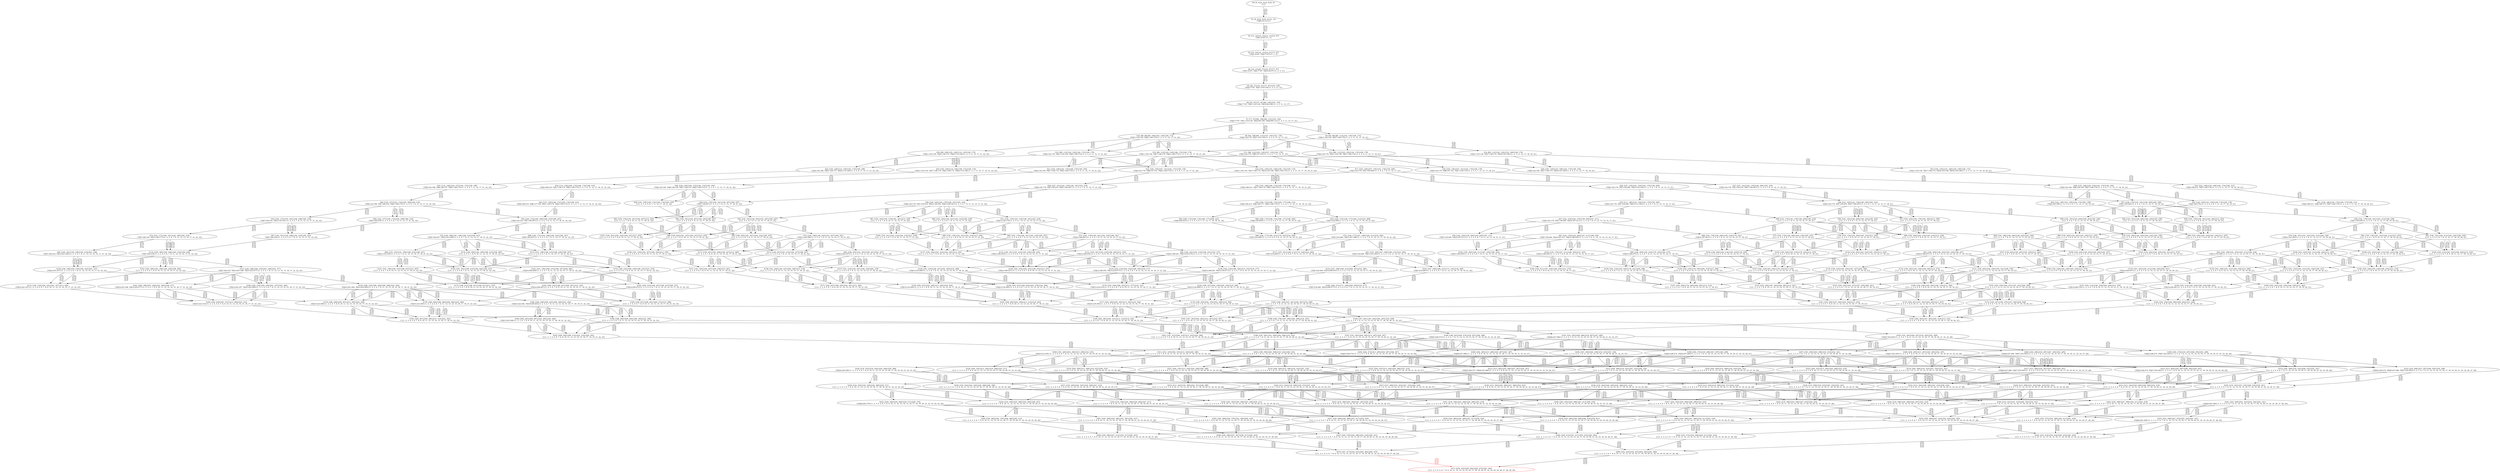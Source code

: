 digraph {
	S0[label="S0: [0, 0] [0, 0] [0, 0] [0, 0] \n{}{}"];
	S1[label="S1: [0, 0] [0, 0] [0, 0] [10, 13] \n{T0J0:10-13}{1}"];
	S2[label="S2: [10, 10] [10, 10] [10, 13] [53, 67] \n{T0J1:53-67}{1, 2}"];
	S3[label="S3: [10, 10] [10, 13] [53, 67] [77, 97] \n{T0J1:53-67, T0J2:77-97}{1, 2, 3}"];
	S4[label="S4: [10, 13] [45, 57] [53, 67] [77, 97] \n{T0J1:53-67, T0J2:77-97, T0J10:45-57}{1, 2, 3, 11}"];
	S5[label="S5: [45, 57] [53, 67] [77, 97] [103, 130] \n{T0J2:77-97, T0J11:103-130}{1, 2, 3, 11, 12}"];
	S6[label="S6: [53, 67] [77, 97] [84, 106] [103, 130] \n{T0J2:77-97, T0J11:103-130, T0J16:84-106}{1, 2, 3, 11, 12, 17}"];
	S7[label="S7: [77, 97] [84, 106] [89, 112] [103, 130] \n{T0J2:77-97, T0J11:103-130, T0J16:84-106, T0J20:89-112}{1, 2, 3, 11, 12, 17, 21}"];
	S8[label="S8: [84, 106] [89, 112] [103, 130] [142, 179] \n{T0J3:142-179, T0J11:103-130}{1, 2, 3, 4, 11, 12, 17, 21}"];
	S9[label="S9: [84, 96] [89, 112] [103, 130] [146, 174] \n{T0J11:103-130, T0J17:146-174}{1, 2, 3, 11, 12, 17, 18, 21}"];
	S10[label="S10: [89, 96] [89, 106] [103, 130] [149, 172] \n{T0J11:103-130, T0J21:149-172}{1, 2, 3, 11, 12, 17, 21, 22}"];
	S11[label="S11: [89, 112] [103, 130] [107, 135] [142, 179] \n{T0J3:142-179, T0J6:107-135}{1, 2, 3, 4, 7, 11, 12, 17, 21}"];
	S12[label="S12: [89, 112] [103, 130] [142, 174] [146, 179] \n{T0J3:142-179, T0J11:103-130, T0J17:146-174}{1, 2, 3, 4, 11, 12, 17, 18, 21}"];
	S13[label="S13: [89, 112] [103, 130] [142, 172] [149, 179] \n{T0J3:142-179, T0J11:103-130, T0J21:149-172}{1, 2, 3, 4, 11, 12, 17, 21, 22}"];
	S14[label="S14: [89, 112] [103, 130] [125, 148] [146, 174] \n{T0J11:103-130, T0J17:146-174, T0J18:125-148}{1, 2, 3, 11, 12, 17, 18, 19, 21}"];
	S15[label="S15: [89, 112] [103, 130] [146, 172] [149, 174] \n{T0J11:103-130, T0J17:146-174, T0J21:149-172}{1, 2, 3, 11, 12, 17, 18, 21, 22}"];
	S16[label="S16: [89, 106] [103, 128] [114, 130] [149, 172] \n{T0J11:103-130, T0J21:149-172, T0J22:114-128}{1, 2, 3, 11, 12, 17, 21, 22, 23}"];
	S17[label="S17: [103, 130] [107, 135] [142, 179] [159, 200] \n{T0J3:142-179, T0J7:159-200}{1, 2, 3, 4, 7, 8, 11, 12, 17, 21}"];
	S18[label="S18: [103, 130] [107, 141] [142, 174] [146, 179] \n{T0J3:142-179, T0J6:107-141, T0J17:146-174}{1, 2, 3, 4, 7, 11, 12, 17, 18, 21}"];
	S19[label="S19: [103, 130] [107, 141] [142, 172] [149, 179] \n{T0J3:142-179, T0J6:107-141, T0J21:149-172}{1, 2, 3, 4, 7, 11, 12, 17, 21, 22}"];
	S20[label="S20: [103, 130] [125, 148] [142, 174] [146, 194] \n{T0J3:142-194, T0J17:146-174, T0J18:125-148}{1, 2, 3, 4, 11, 12, 17, 18, 19, 21}"];
	S21[label="S21: [103, 130] [142, 172] [146, 174] [149, 194] \n{T0J3:142-194, T0J17:146-174, T0J21:149-172}{1, 2, 3, 4, 11, 12, 17, 18, 21, 22}"];
	S22[label="S22: [103, 128] [114, 130] [142, 172] [149, 188] \n{T0J3:142-188, T0J21:149-172, T0J22:114-128}{1, 2, 3, 4, 11, 12, 17, 21, 22, 23}"];
	S23[label="S23: [103, 130] [125, 146] [129, 148] [146, 174] \n{T0J11:103-130, T0J17:146-174, T0J18:125-148, T0J19:129-146}{1, 2, 3, 11, 12, 17, 18, 19, 20, 21}"];
	S24[label="S24: [103, 130] [125, 148] [146, 172] [149, 174] \n{T0J11:103-130, T0J17:146-174, T0J18:125-148, T0J21:149-172}{1, 2, 3, 11, 12, 17, 18, 19, 21, 22}"];
	S25[label="S25: [103, 128] [114, 130] [146, 172] [149, 174] \n{T0J11:103-130, T0J17:146-174, T0J21:149-172, T0J22:114-128}{1, 2, 3, 11, 12, 17, 18, 21, 22, 23}"];
	S26[label="S26: [107, 135] [122, 154] [142, 179] [159, 200] \n{T0J3:142-179, T0J7:159-200, T0J12:122-154}{1, 2, 3, 4, 7, 8, 11, 12, 13, 17, 21}"];
	S27[label="S27: [107, 141] [142, 179] [146, 200] [165, 218] \n{T0J3:142-179, T0J7:159-218, T0J17:146-207}{1, 2, 3, 4, 7, 8, 11, 12, 17, 18, 21}"];
	S28[label="S28: [107, 141] [142, 179] [149, 181] [163, 218] \n{T0J3:142-179, T0J7:159-218, T0J21:149-181}{1, 2, 3, 4, 7, 8, 11, 12, 17, 21, 22}"];
	S29[label="S29: [125, 148] [126, 159] [142, 174] [146, 194] \n{T0J3:142-194, T0J6:126-159, T0J17:146-174}{1, 2, 3, 4, 7, 11, 12, 17, 18, 19, 21}"];
	S30[label="S30: [126, 159] [142, 172] [146, 174] [149, 194] \n{T0J3:142-194, T0J6:126-159, T0J17:146-174, T0J21:149-172}{1, 2, 3, 4, 7, 11, 12, 17, 18, 21, 22}"];
	S31[label="S31: [114, 130] [126, 157] [142, 172] [149, 188] \n{T0J3:142-188, T0J6:126-157, T0J21:149-172}{1, 2, 3, 4, 7, 11, 12, 17, 21, 22, 23}"];
	S32[label="S32: [125, 146] [129, 148] [146, 174] [168, 212] \n{T0J3:168-212, T0J17:146-174}{1, 2, 3, 4, 11, 12, 17, 18, 19, 20, 21}"];
	S33[label="S33: [125, 148] [146, 172] [149, 174] [168, 212] \n{T0J3:168-212, T0J17:146-174, T0J21:149-172}{1, 2, 3, 4, 11, 12, 17, 18, 19, 21, 22}"];
	S34[label="S34: [114, 130] [146, 172] [149, 174] [168, 210] \n{T0J3:168-210, T0J17:146-174, T0J21:149-172}{1, 2, 3, 4, 11, 12, 17, 18, 21, 22, 23}"];
	S35[label="S35: [111, 140] [122, 154] [142, 179] [159, 200] \n{T0J3:142-179, T0J7:159-200, T0J13:111-140}{1, 2, 3, 4, 7, 8, 11, 12, 13, 14, 17, 21}"];
	S36[label="S36: [122, 165] [142, 179] [146, 200] [165, 218] \n{T0J3:142-179, T0J7:159-218, T0J17:146-207}{1, 2, 3, 4, 7, 8, 11, 12, 13, 17, 18, 21}"];
	S37[label="S37: [126, 179] [142, 181] [146, 200] [165, 236] \n{T0J7:159-236}{1, 2, 3, 4, 7, 8, 11, 12, 17, 18, 19, 21}"];
	S38[label="S38: [126, 165] [142, 179] [149, 181] [163, 218] \n{T0J3:142-179, T0J7:159-218, T0J12:126-165, T0J21:149-181}{1, 2, 3, 4, 7, 8, 11, 12, 13, 17, 21, 22}"];
	S39[label="S39: [142, 179] [146, 181] [149, 207] [169, 247] \n{T0J7:159-247}{1, 2, 3, 4, 7, 8, 11, 12, 17, 18, 21, 22}"];
	S40[label="S40: [126, 157] [142, 172] [149, 188] [184, 218] \n{T0J3:142-188, T0J7:184-218, T0J21:149-172}{1, 2, 3, 4, 7, 8, 11, 12, 17, 21, 22, 23}"];
	S41[label="S41: [129, 148] [146, 174] [148, 175] [168, 212] \n{T0J3:168-212, T0J6:148-175, T0J17:146-174}{1, 2, 3, 4, 7, 11, 12, 17, 18, 19, 20, 21}"];
	S42[label="S42: [146, 172] [148, 174] [149, 177] [168, 212] \n{T0J3:168-212, T0J6:148-177, T0J21:149-172}{1, 2, 3, 4, 7, 11, 12, 17, 18, 19, 21, 22}"];
	S43[label="S43: [137, 159] [146, 172] [149, 174] [168, 210] \n{T0J3:168-210, T0J6:137-159, T0J17:146-174, T0J21:149-172}{1, 2, 3, 4, 7, 11, 12, 17, 18, 21, 22, 23}"];
	S44[label="S44: [142, 148] [142, 159] [146, 174] [182, 199] \n{T0J4:182-199}{1, 2, 3, 4, 5, 6, 7, 11, 12, 17, 18, 19, 21}"];
	S45[label="S45: [142, 148] [142, 159] [146, 174] [164, 176] \n{T0J5:164-176}{1, 2, 3, 4, 5, 6, 7, 11, 12, 17, 18, 19, 21}"];
	S46[label="S46: [142, 159] [146, 172] [149, 174] [164, 210] \n{}{1, 2, 3, 4, 5, 6, 7, 11, 12, 17, 18, 21, 22}"];
	S47[label="S47: [122, 154] [142, 179] [159, 200] [167, 211] \n{T0J3:142-179, T0J7:159-200, T0J14:167-211}{1, 2, 3, 4, 7, 8, 11, 12, 13, 14, 15, 17, 21}"];
	S48[label="S48: [122, 170] [142, 179] [146, 200] [165, 218] \n{}{1, 2, 3, 4, 7, 8, 11, 12, 13, 14, 17, 18, 21}"];
	S49[label="S49: [142, 181] [145, 200] [146, 203] [165, 236] \n{}{1, 2, 3, 4, 7, 8, 11, 12, 13, 17, 18, 19, 21}"];
	S50[label="S50: [142, 179] [146, 181] [165, 212] [166, 236] \n{T0J7:159-236}{1, 2, 3, 4, 7, 8, 11, 12, 17, 18, 19, 20, 21}"];
	S51[label="S51: [130, 170] [142, 179] [149, 181] [163, 218] \n{T0J13:130-170}{1, 2, 3, 4, 7, 8, 11, 12, 13, 14, 17, 21, 22}"];
	S52[label="S52: [142, 181] [149, 203] [161, 207] [169, 247] \n{}{1, 2, 3, 4, 7, 8, 11, 12, 13, 17, 18, 21, 22}"];
	S53[label="S53: [142, 172] [145, 181] [149, 188] [184, 218] \n{T0J7:184-218, T0J12:145-181}{1, 2, 3, 4, 7, 8, 11, 12, 13, 17, 21, 22, 23}"];
	S54[label="S54: [142, 172] [149, 188] [168, 210] [188, 247] \n{T0J3:142-210, T0J7:184-247}{1, 2, 3, 4, 7, 8, 11, 12, 17, 18, 21, 22, 23}"];
	S55[label="S55: [148, 174] [149, 177] [168, 212] [216, 260] \n{T0J7:216-260}{1, 2, 3, 4, 7, 8, 11, 12, 17, 18, 19, 21, 22}"];
	S56[label="S56: [142, 165] [146, 200] [164, 216] [165, 218] \n{}{1, 2, 3, 4, 5, 6, 7, 8, 11, 12, 13, 17, 18, 21}"];
	S57[label="S57: [159, 165] [159, 179] [165, 200] [213, 239] \n{}{1, 2, 3, 4, 7, 8, 9, 10, 11, 12, 13, 17, 18, 21}"];
	S58[label="S58: [142, 181] [146, 200] [164, 230] [165, 236] \n{}{1, 2, 3, 4, 5, 6, 7, 8, 11, 12, 17, 18, 19, 21}"];
	S59[label="S59: [159, 179] [159, 181] [165, 200] [213, 253] \n{}{1, 2, 3, 4, 7, 8, 9, 10, 11, 12, 17, 18, 19, 21}"];
	S60[label="S60: [142, 165] [149, 181] [163, 216] [164, 218] \n{}{1, 2, 3, 4, 5, 6, 7, 8, 11, 12, 13, 17, 21, 22}"];
	S61[label="S61: [159, 165] [159, 179] [163, 181] [213, 239] \n{}{1, 2, 3, 4, 7, 8, 9, 10, 11, 12, 13, 17, 21, 22}"];
	S62[label="S62: [146, 181] [149, 207] [164, 230] [169, 247] \n{}{1, 2, 3, 4, 5, 6, 7, 8, 11, 12, 17, 18, 21, 22}"];
	S63[label="S63: [159, 179] [159, 181] [169, 207] [213, 253] \n{}{1, 2, 3, 4, 7, 8, 9, 10, 11, 12, 17, 18, 21, 22}"];
	S64[label="S64: [142, 157] [149, 172] [164, 208] [184, 218] \n{T0J7:184-218}{1, 2, 3, 4, 5, 6, 7, 8, 11, 12, 17, 21, 22, 23}"];
	S65[label="S65: [168, 172] [168, 174] [168, 177] [208, 223] \n{T0J4:208-223}{1, 2, 3, 4, 5, 6, 7, 11, 12, 17, 18, 19, 21, 22}"];
	S66[label="S66: [168, 172] [168, 174] [168, 177] [190, 200] \n{T0J5:190-200}{1, 2, 3, 4, 5, 6, 7, 11, 12, 17, 18, 19, 21, 22}"];
	S67[label="S67: [142, 179] [159, 200] [167, 211] [198, 250] \n{T0J7:159-200, T0J14:167-211, T0J15:198-250}{1, 2, 3, 4, 7, 8, 11, 12, 13, 14, 15, 16, 17, 21}"];
	S68[label="S68: [142, 179] [146, 200] [165, 218] [178, 241] \n{T0J14:167-241}{1, 2, 3, 4, 7, 8, 11, 12, 13, 14, 15, 17, 18, 21}"];
	S69[label="S69: [142, 186] [146, 200] [146, 203] [165, 236] \n{}{1, 2, 3, 4, 7, 8, 11, 12, 13, 14, 17, 18, 19, 21}"];
	S70[label="S70: [146, 181] [161, 203] [165, 212] [166, 236] \n{T0J12:161-203}{1, 2, 3, 4, 7, 8, 11, 12, 13, 17, 18, 19, 20, 21}"];
	S71[label="S71: [142, 179] [149, 181] [163, 218] [186, 241] \n{T0J14:186-241}{1, 2, 3, 4, 7, 8, 11, 12, 13, 14, 15, 17, 21, 22}"];
	S72[label="S72: [146, 186] [149, 203] [161, 207] [169, 247] \n{T0J13:146-186}{1, 2, 3, 4, 7, 8, 11, 12, 13, 14, 17, 18, 21, 22}"];
	S73[label="S73: [145, 177] [146, 181] [149, 188] [184, 218] \n{T0J7:184-218, T0J13:146-177}{1, 2, 3, 4, 7, 8, 11, 12, 13, 14, 17, 21, 22, 23}"];
	S74[label="S74: [149, 188] [161, 196] [168, 210] [188, 247] \n{T0J7:184-247, T0J12:161-196}{1, 2, 3, 4, 7, 8, 11, 12, 13, 17, 18, 21, 22, 23}"];
	S75[label="S75: [149, 177] [167, 198] [168, 212] [216, 260] \n{T0J7:216-260, T0J12:167-198}{1, 2, 3, 4, 7, 8, 11, 12, 13, 17, 18, 19, 21, 22}"];
	S76[label="S76: [142, 154] [159, 200] [164, 205] [167, 211] \n{T0J7:159-200, T0J14:167-211}{1, 2, 3, 4, 5, 6, 7, 8, 11, 12, 13, 14, 15, 17, 21}"];
	S77[label="S77: [142, 179] [146, 200] [164, 218] [165, 221] \n{}{1, 2, 3, 4, 5, 6, 7, 8, 11, 12, 13, 14, 17, 18, 21}"];
	S78[label="S78: [159, 179] [159, 200] [165, 218] [213, 244] \n{}{1, 2, 3, 4, 7, 8, 9, 10, 11, 12, 13, 14, 17, 18, 21}"];
	S79[label="S79: [145, 200] [146, 205] [164, 232] [165, 236] \n{}{1, 2, 3, 4, 5, 6, 7, 8, 11, 12, 13, 17, 18, 19, 21}"];
	S80[label="S80: [159, 200] [159, 203] [165, 236] [213, 255] \n{}{1, 2, 3, 4, 7, 8, 9, 10, 11, 12, 13, 17, 18, 19, 21}"];
	S81[label="S81: [146, 181] [164, 212] [165, 230] [166, 236] \n{}{1, 2, 3, 4, 5, 6, 7, 8, 11, 12, 17, 18, 19, 20, 21}"];
	S82[label="S82: [159, 179] [165, 181] [166, 212] [213, 253] \n{}{1, 2, 3, 4, 7, 8, 9, 10, 11, 12, 17, 18, 19, 20, 21}"];
	S83[label="S83: [142, 179] [149, 181] [163, 218] [164, 221] \n{}{1, 2, 3, 4, 5, 6, 7, 8, 11, 12, 13, 14, 17, 21, 22}"];
	S84[label="S84: [159, 179] [159, 181] [163, 218] [213, 244] \n{}{1, 2, 3, 4, 7, 8, 9, 10, 11, 12, 13, 14, 17, 21, 22}"];
	S85[label="S85: [149, 205] [161, 207] [164, 232] [169, 247] \n{}{1, 2, 3, 4, 5, 6, 7, 8, 11, 12, 13, 17, 18, 21, 22}"];
	S86[label="S86: [159, 203] [161, 207] [169, 247] [213, 255] \n{}{1, 2, 3, 4, 7, 8, 9, 10, 11, 12, 13, 17, 18, 21, 22}"];
	S87[label="S87: [145, 181] [149, 188] [164, 218] [184, 223] \n{T0J7:184-218}{1, 2, 3, 4, 5, 6, 7, 8, 11, 12, 13, 17, 21, 22, 23}"];
	S88[label="S88: [149, 172] [164, 188] [168, 223] [188, 247] \n{T0J7:184-247}{1, 2, 3, 4, 5, 6, 7, 8, 11, 12, 17, 18, 21, 22, 23}"];
	S89[label="S89: [149, 177] [168, 212] [170, 225] [216, 260] \n{T0J7:216-260}{1, 2, 3, 4, 5, 6, 7, 8, 11, 12, 17, 18, 19, 21, 22}"];
	S90[label="S90: [146, 200] [165, 218] [178, 250] [204, 275] \n{T0J15:198-275}{1, 2, 3, 4, 7, 8, 11, 12, 13, 14, 15, 16, 17, 18, 21}"];
	S91[label="S91: [146, 200] [146, 203] [165, 236] [198, 257] \n{T0J14:198-257}{1, 2, 3, 4, 7, 8, 11, 12, 13, 14, 15, 17, 18, 19, 21}"];
	S92[label="S92: [150, 186] [161, 203] [165, 212] [166, 236] \n{T0J13:150-186}{1, 2, 3, 4, 7, 8, 11, 12, 13, 14, 17, 18, 19, 20, 21}"];
	S93[label="S93: [149, 181] [163, 218] [186, 241] [218, 275] \n{T0J14:186-241, T0J15:218-275}{1, 2, 3, 4, 7, 8, 11, 12, 13, 14, 15, 16, 17, 21, 22}"];
	S94[label="S94: [149, 203] [161, 207] [169, 247] [202, 257] \n{T0J14:202-257}{1, 2, 3, 4, 7, 8, 11, 12, 13, 14, 15, 17, 18, 21, 22}"];
	S95[label="S95: [146, 181] [149, 188] [184, 218] [201, 248] \n{T0J7:184-218, T0J14:201-248}{1, 2, 3, 4, 7, 8, 11, 12, 13, 14, 15, 17, 21, 22, 23}"];
	S96[label="S96: [153, 193] [161, 196] [168, 210] [188, 247] \n{T0J13:153-193}{1, 2, 3, 4, 7, 8, 11, 12, 13, 14, 17, 18, 21, 22, 23}"];
	S97[label="S97: [153, 182] [167, 198] [168, 212] [216, 260] \n{T0J7:216-260, T0J13:153-182}{1, 2, 3, 4, 7, 8, 11, 12, 13, 14, 17, 18, 19, 21, 22}"];
	S98[label="S98: [159, 200] [164, 216] [165, 218] [213, 239] \n{}{1, 2, 3, 4, 5, 6, 7, 8, 9, 10, 11, 12, 13, 17, 18, 21}"];
	S99[label="S99: [159, 200] [164, 230] [165, 236] [213, 255] \n{}{1, 2, 3, 4, 5, 6, 7, 8, 9, 10, 11, 12, 17, 18, 19, 21}"];
	S100[label="S100: [159, 181] [163, 216] [164, 218] [213, 239] \n{}{1, 2, 3, 4, 5, 6, 7, 8, 9, 10, 11, 12, 13, 17, 21, 22}"];
	S101[label="S101: [159, 207] [164, 230] [169, 247] [213, 255] \n{}{1, 2, 3, 4, 5, 6, 7, 8, 9, 10, 11, 12, 17, 18, 21, 22}"];
	S102[label="S102: [159, 200] [164, 211] [167, 230] [198, 250] \n{T0J15:198-250}{1, 2, 3, 4, 5, 6, 7, 8, 11, 12, 13, 14, 15, 16, 17, 21}"];
	S103[label="S103: [159, 179] [167, 211] [198, 250] [213, 253] \n{T0J15:198-250}{1, 2, 3, 4, 7, 8, 9, 10, 11, 12, 13, 14, 15, 16, 17, 21}"];
	S104[label="S104: [146, 200] [164, 218] [165, 230] [178, 250] \n{}{1, 2, 3, 4, 5, 6, 7, 8, 11, 12, 13, 14, 15, 17, 18, 21}"];
	S105[label="S105: [159, 200] [165, 218] [178, 244] [213, 253] \n{}{1, 2, 3, 4, 7, 8, 9, 10, 11, 12, 13, 14, 15, 17, 18, 21}"];
	S106[label="S106: [146, 205] [146, 205] [164, 236] [165, 237] \n{}{1, 2, 3, 4, 5, 6, 7, 8, 11, 12, 13, 14, 17, 18, 19, 21}"];
	S107[label="S107: [159, 203] [159, 205] [165, 236] [213, 260] \n{}{1, 2, 3, 4, 7, 8, 9, 10, 11, 12, 13, 14, 17, 18, 19, 21}"];
	S108[label="S108: [161, 205] [165, 212] [165, 232] [166, 236] \n{}{1, 2, 3, 4, 5, 6, 7, 8, 11, 12, 13, 17, 18, 19, 20, 21}"];
	S109[label="S109: [161, 203] [165, 212] [166, 236] [213, 255] \n{}{1, 2, 3, 4, 7, 8, 9, 10, 11, 12, 13, 17, 18, 19, 20, 21}"];
	S110[label="S110: [149, 181] [163, 218] [164, 230] [186, 250] \n{T0J14:186-250}{1, 2, 3, 4, 5, 6, 7, 8, 11, 12, 13, 14, 15, 17, 21, 22}"];
	S111[label="S111: [159, 181] [163, 218] [186, 244] [213, 253] \n{T0J14:186-250}{1, 2, 3, 4, 7, 8, 9, 10, 11, 12, 13, 14, 15, 17, 21, 22}"];
	S112[label="S112: [149, 207] [161, 210] [164, 237] [169, 247] \n{}{1, 2, 3, 4, 5, 6, 7, 8, 11, 12, 13, 14, 17, 18, 21, 22}"];
	S113[label="S113: [159, 207] [161, 208] [169, 247] [213, 260] \n{}{1, 2, 3, 4, 7, 8, 9, 10, 11, 12, 13, 14, 17, 18, 21, 22}"];
	S114[label="S114: [146, 186] [149, 188] [164, 218] [184, 228] \n{T0J7:184-218}{1, 2, 3, 4, 5, 6, 7, 8, 11, 12, 13, 14, 17, 21, 22, 23}"];
	S115[label="S115: [161, 196] [168, 210] [168, 239] [188, 247] \n{}{1, 2, 3, 4, 5, 6, 7, 8, 11, 12, 13, 17, 18, 21, 22, 23}"];
	S116[label="S116: [184, 188] [184, 196] [188, 210] [238, 262] \n{}{1, 2, 3, 4, 7, 8, 9, 10, 11, 12, 13, 17, 18, 21, 22, 23}"];
	S117[label="S117: [167, 201] [168, 212] [170, 228] [216, 260] \n{T0J7:216-260}{1, 2, 3, 4, 5, 6, 7, 8, 11, 12, 13, 17, 18, 19, 21, 22}"];
	S118[label="S118: [146, 218] [165, 250] [187, 257] [204, 296] \n{}{1, 2, 3, 4, 7, 8, 11, 12, 13, 14, 15, 16, 17, 18, 19, 21}"];
	S119[label="S119: [161, 203] [165, 212] [166, 236] [206, 257] \n{T0J14:206-257}{1, 2, 3, 4, 7, 8, 11, 12, 13, 14, 15, 17, 18, 19, 20, 21}"];
	S120[label="S120: [161, 218] [169, 247] [202, 259] [218, 299] \n{T0J15:218-299}{1, 2, 3, 4, 7, 8, 11, 12, 13, 14, 15, 16, 17, 18, 21, 22}"];
	S121[label="S121: [149, 188] [184, 218] [201, 248] [222, 277] \n{T0J7:184-218, T0J14:201-248, T0J15:222-277}{1, 2, 3, 4, 7, 8, 11, 12, 13, 14, 15, 16, 17, 21, 22, 23}"];
	S122[label="S122: [161, 196] [168, 210] [188, 247] [209, 264] \n{T0J14:209-264}{1, 2, 3, 4, 7, 8, 11, 12, 13, 14, 15, 17, 18, 21, 22, 23}"];
	S123[label="S123: [167, 198] [168, 212] [209, 253] [216, 260] \n{T0J7:216-260, T0J14:209-253}{1, 2, 3, 4, 7, 8, 11, 12, 13, 14, 15, 17, 18, 19, 21, 22}"];
	S124[label="S124: [159, 205] [164, 218] [165, 230] [213, 253] \n{}{1, 2, 3, 4, 5, 6, 7, 8, 9, 10, 11, 12, 13, 14, 17, 18, 21}"];
	S125[label="S125: [159, 224] [164, 236] [165, 251] [213, 274] \n{}{1, 2, 3, 4, 5, 6, 7, 8, 9, 10, 11, 12, 13, 17, 18, 19, 21}"];
	S126[label="S126: [164, 212] [165, 230] [166, 236] [213, 255] \n{}{1, 2, 3, 4, 5, 6, 7, 8, 9, 10, 11, 12, 17, 18, 19, 20, 21}"];
	S127[label="S127: [159, 186] [163, 218] [164, 230] [213, 253] \n{}{1, 2, 3, 4, 5, 6, 7, 8, 9, 10, 11, 12, 13, 14, 17, 21, 22}"];
	S128[label="S128: [161, 230] [164, 247] [169, 254] [213, 279] \n{}{1, 2, 3, 4, 5, 6, 7, 8, 9, 10, 11, 12, 13, 17, 18, 21, 22}"];
	S129[label="S129: [164, 218] [165, 250] [178, 251] [204, 296] \n{}{1, 2, 3, 4, 5, 6, 7, 8, 11, 12, 13, 14, 15, 16, 17, 18, 21}"];
	S130[label="S130: [165, 218] [178, 250] [204, 274] [213, 296] \n{}{1, 2, 3, 4, 7, 8, 9, 10, 11, 12, 13, 14, 15, 16, 17, 18, 21}"];
	S131[label="S131: [146, 205] [164, 236] [165, 251] [198, 276] \n{}{1, 2, 3, 4, 5, 6, 7, 8, 11, 12, 13, 14, 15, 17, 18, 19, 21}"];
	S132[label="S132: [159, 205] [165, 236] [198, 260] [213, 274] \n{}{1, 2, 3, 4, 7, 8, 9, 10, 11, 12, 13, 14, 15, 17, 18, 19, 21}"];
	S133[label="S133: [161, 210] [165, 212] [165, 236] [166, 237] \n{}{1, 2, 3, 4, 5, 6, 7, 8, 11, 12, 13, 14, 17, 18, 19, 20, 21}"];
	S134[label="S134: [161, 208] [165, 212] [166, 236] [213, 260] \n{}{1, 2, 3, 4, 7, 8, 9, 10, 11, 12, 13, 14, 17, 18, 19, 20, 21}"];
	S135[label="S135: [163, 218] [164, 232] [186, 250] [218, 277] \n{T0J14:186-250, T0J15:218-277}{1, 2, 3, 4, 5, 6, 7, 8, 11, 12, 13, 14, 15, 16, 17, 21, 22}"];
	S136[label="S136: [163, 218] [186, 244] [213, 255] [218, 277] \n{T0J14:186-250, T0J15:218-277}{1, 2, 3, 4, 7, 8, 9, 10, 11, 12, 13, 14, 15, 16, 17, 21, 22}"];
	S137[label="S137: [161, 210] [164, 247] [169, 254] [202, 278] \n{}{1, 2, 3, 4, 5, 6, 7, 8, 11, 12, 13, 14, 15, 17, 18, 21, 22}"];
	S138[label="S138: [161, 208] [169, 247] [202, 260] [213, 278] \n{}{1, 2, 3, 4, 7, 8, 9, 10, 11, 12, 13, 14, 15, 17, 18, 21, 22}"];
	S139[label="S139: [149, 188] [164, 218] [184, 232] [201, 257] \n{T0J14:201-257}{1, 2, 3, 4, 5, 6, 7, 8, 11, 12, 13, 14, 15, 17, 21, 22, 23}"];
	S140[label="S140: [161, 201] [168, 210] [168, 244] [188, 247] \n{}{1, 2, 3, 4, 5, 6, 7, 8, 11, 12, 13, 14, 17, 18, 21, 22, 23}"];
	S141[label="S141: [161, 196] [168, 210] [188, 247] [213, 267] \n{}{1, 2, 3, 4, 7, 8, 9, 10, 11, 12, 13, 14, 17, 18, 21, 22, 23}"];
	S142[label="S142: [167, 206] [168, 212] [171, 233] [216, 260] \n{T0J7:216-260}{1, 2, 3, 4, 5, 6, 7, 8, 11, 12, 13, 14, 17, 18, 19, 21, 22}"];
	S143[label="S143: [165, 250] [166, 257] [187, 261] [204, 299] \n{}{1, 2, 3, 4, 7, 8, 11, 12, 13, 14, 15, 16, 17, 18, 19, 20, 21}"];
	S144[label="S144: [168, 247] [202, 259] [202, 263] [218, 299] \n{T0J15:218-299}{1, 2, 3, 4, 7, 8, 11, 12, 13, 14, 15, 16, 17, 18, 19, 21, 22}"];
	S145[label="S145: [168, 218] [188, 248] [209, 266] [222, 292] \n{T0J14:201-264, T0J15:222-292}{1, 2, 3, 4, 7, 8, 11, 12, 13, 14, 15, 16, 17, 18, 21, 22, 23}"];
	S146[label="S146: [164, 211] [167, 230] [198, 250] [213, 274] \n{}{1, 2, 3, 4, 5, 6, 7, 8, 9, 10, 11, 12, 13, 14, 15, 16, 17, 21}"];
	S147[label="S147: [164, 218] [165, 244] [178, 253] [213, 276] \n{}{1, 2, 3, 4, 5, 6, 7, 8, 9, 10, 11, 12, 13, 14, 15, 17, 18, 21}"];
	S148[label="S148: [159, 229] [164, 236] [165, 254] [213, 279] \n{}{1, 2, 3, 4, 5, 6, 7, 8, 9, 10, 11, 12, 13, 14, 17, 18, 19, 21}"];
	S149[label="S149: [165, 230] [165, 236] [166, 254] [213, 279] \n{}{1, 2, 3, 4, 5, 6, 7, 8, 9, 10, 11, 12, 13, 17, 18, 19, 20, 21}"];
	S150[label="S150: [163, 218] [164, 232] [186, 253] [213, 257] \n{T0J14:186-257}{1, 2, 3, 4, 5, 6, 7, 8, 9, 10, 11, 12, 13, 14, 15, 17, 21, 22}"];
	S151[label="S151: [161, 235] [164, 247] [169, 258] [213, 281] \n{}{1, 2, 3, 4, 5, 6, 7, 8, 9, 10, 11, 12, 13, 14, 17, 18, 21, 22}"];
	S152[label="S152: [184, 186] [184, 188] [184, 228] [238, 260] \n{}{1, 2, 3, 4, 5, 6, 7, 8, 9, 10, 11, 12, 13, 14, 17, 21, 22, 23}"];
	S153[label="S153: [168, 210] [168, 239] [188, 247] [215, 270] \n{}{1, 2, 3, 4, 5, 6, 7, 8, 9, 10, 11, 12, 13, 17, 18, 21, 22, 23}"];
	S154[label="S154: [164, 250] [165, 257] [187, 276] [204, 301] \n{}{1, 2, 3, 4, 5, 6, 7, 8, 11, 12, 13, 14, 15, 16, 17, 18, 19, 21}"];
	S155[label="S155: [165, 250] [187, 263] [204, 285] [213, 301] \n{}{1, 2, 3, 4, 7, 8, 9, 10, 11, 12, 13, 14, 15, 16, 17, 18, 19, 21}"];
	S156[label="S156: [165, 212] [165, 236] [166, 254] [206, 281] \n{T0J14:206-281}{1, 2, 3, 4, 5, 6, 7, 8, 11, 12, 13, 14, 15, 17, 18, 19, 20, 21}"];
	S157[label="S157: [165, 212] [166, 236] [206, 260] [215, 279] \n{T0J14:206-279}{1, 2, 3, 4, 7, 8, 9, 10, 11, 12, 13, 14, 15, 17, 18, 19, 20, 21}"];
	S158[label="S158: [164, 247] [169, 259] [202, 278] [218, 306] \n{T0J15:218-306}{1, 2, 3, 4, 5, 6, 7, 8, 11, 12, 13, 14, 15, 16, 17, 18, 21, 22}"];
	S159[label="S159: [169, 247] [202, 260] [213, 285] [218, 304] \n{T0J15:218-304}{1, 2, 3, 4, 7, 8, 9, 10, 11, 12, 13, 14, 15, 16, 17, 18, 21, 22}"];
	S160[label="S160: [164, 218] [184, 239] [201, 257] [222, 284] \n{T0J14:201-257, T0J15:222-284}{1, 2, 3, 4, 5, 6, 7, 8, 11, 12, 13, 14, 15, 16, 17, 21, 22, 23}"];
	S161[label="S161: [184, 188] [201, 248] [222, 262] [238, 277] \n{T0J14:201-248, T0J15:222-277}{1, 2, 3, 4, 7, 8, 9, 10, 11, 12, 13, 14, 15, 16, 17, 21, 22, 23}"];
	S162[label="S162: [168, 210] [168, 247] [188, 247] [209, 272] \n{T0J14:209-272}{1, 2, 3, 4, 5, 6, 7, 8, 11, 12, 13, 14, 15, 17, 18, 21, 22, 23}"];
	S163[label="S163: [168, 210] [188, 247] [209, 267] [215, 270] \n{T0J14:209-267}{1, 2, 3, 4, 7, 8, 9, 10, 11, 12, 13, 14, 15, 17, 18, 21, 22, 23}"];
	S164[label="S164: [168, 212] [171, 249] [209, 260] [216, 277] \n{T0J7:216-260, T0J14:209-277}{1, 2, 3, 4, 5, 6, 7, 8, 11, 12, 13, 14, 15, 17, 18, 19, 21, 22}"];
	S165[label="S165: [166, 259] [187, 261] [204, 287] [218, 299] \n{}{1, 2, 3, 4, 7, 8, 11, 12, 13, 14, 15, 16, 17, 18, 19, 20, 21, 22}"];
	S166[label="S166: [188, 248] [209, 263] [209, 266] [222, 292] \n{T0J15:222-292, T0J18:209-263}{1, 2, 3, 4, 7, 8, 11, 12, 13, 14, 15, 16, 17, 18, 19, 21, 22, 23}"];
	S167[label="S167: [165, 250] [178, 269] [204, 292] [213, 314] \n{}{1, 2, 3, 4, 5, 6, 7, 8, 9, 10, 11, 12, 13, 14, 15, 16, 17, 18, 21}"];
	S168[label="S168: [164, 236] [165, 256] [198, 279] [213, 300] \n{}{1, 2, 3, 4, 5, 6, 7, 8, 9, 10, 11, 12, 13, 14, 15, 17, 18, 19, 21}"];
	S169[label="S169: [165, 235] [165, 236] [166, 259] [213, 284] \n{}{1, 2, 3, 4, 5, 6, 7, 8, 9, 10, 11, 12, 13, 14, 17, 18, 19, 20, 21}"];
	S170[label="S170: [164, 244] [186, 255] [213, 277] [218, 314] \n{T0J15:218-314}{1, 2, 3, 4, 5, 6, 7, 8, 9, 10, 11, 12, 13, 14, 15, 16, 17, 21, 22}"];
	S171[label="S171: [164, 247] [169, 259] [202, 281] [213, 306] \n{}{1, 2, 3, 4, 5, 6, 7, 8, 9, 10, 11, 12, 13, 14, 15, 17, 18, 21, 22}"];
	S172[label="S172: [164, 218] [184, 232] [201, 257] [213, 262] \n{T0J14:201-257}{1, 2, 3, 4, 5, 6, 7, 8, 9, 10, 11, 12, 13, 14, 15, 17, 21, 22, 23}"];
	S173[label="S173: [168, 215] [168, 247] [188, 247] [213, 275] \n{}{1, 2, 3, 4, 5, 6, 7, 8, 9, 10, 11, 12, 13, 14, 17, 18, 21, 22, 23}"];
	S174[label="S174: [165, 257] [166, 276] [187, 300] [204, 308] \n{}{1, 2, 3, 4, 5, 6, 7, 8, 11, 12, 13, 14, 15, 16, 17, 18, 19, 20, 21}"];
	S175[label="S175: [166, 261] [187, 263] [204, 285] [213, 307] \n{}{1, 2, 3, 4, 7, 8, 9, 10, 11, 12, 13, 14, 15, 16, 17, 18, 19, 20, 21}"];
	S176[label="S176: [169, 259] [202, 278] [202, 299] [218, 308] \n{}{1, 2, 3, 4, 5, 6, 7, 8, 11, 12, 13, 14, 15, 16, 17, 18, 19, 21, 22}"];
	S177[label="S177: [202, 260] [202, 263] [213, 285] [218, 304] \n{T0J15:218-304}{1, 2, 3, 4, 7, 8, 9, 10, 11, 12, 13, 14, 15, 16, 17, 18, 19, 21, 22}"];
	S178[label="S178: [168, 248] [188, 266] [209, 284] [222, 306] \n{T0J15:222-306}{1, 2, 3, 4, 5, 6, 7, 8, 11, 12, 13, 14, 15, 16, 17, 18, 21, 22, 23}"];
	S179[label="S179: [188, 248] [209, 267] [215, 285] [222, 306] \n{T0J15:222-306}{1, 2, 3, 4, 7, 8, 9, 10, 11, 12, 13, 14, 15, 16, 17, 18, 21, 22, 23}"];
	S180[label="S180: [187, 261] [191, 263] [204, 287] [218, 299] \n{}{1, 2, 3, 4, 7, 8, 11, 12, 13, 14, 15, 16, 17, 18, 19, 20, 21, 22, 23}"];
	S181[label="S181: [165, 269] [187, 292] [204, 302] [213, 332] \n{}{1, 2, 3, 4, 5, 6, 7, 8, 9, 10, 11, 12, 13, 14, 15, 16, 17, 18, 19, 21}"];
	S182[label="S182: [165, 236] [166, 260] [206, 284] [215, 306] \n{}{1, 2, 3, 4, 5, 6, 7, 8, 9, 10, 11, 12, 13, 14, 15, 17, 18, 19, 20, 21}"];
	S183[label="S183: [169, 260] [202, 285] [213, 314] [218, 343] \n{}{1, 2, 3, 4, 5, 6, 7, 8, 9, 10, 11, 12, 13, 14, 15, 16, 17, 18, 21, 22}"];
	S184[label="S184: [184, 239] [201, 257] [213, 284] [222, 314] \n{T0J15:222-314}{1, 2, 3, 4, 5, 6, 7, 8, 9, 10, 11, 12, 13, 14, 15, 16, 17, 21, 22, 23}"];
	S185[label="S185: [168, 247] [188, 261] [209, 275] [215, 286] \n{}{1, 2, 3, 4, 5, 6, 7, 8, 9, 10, 11, 12, 13, 14, 15, 17, 18, 21, 22, 23}"];
	S186[label="S186: [166, 278] [187, 300] [204, 308] [218, 333] \n{}{1, 2, 3, 4, 5, 6, 7, 8, 11, 12, 13, 14, 15, 16, 17, 18, 19, 20, 21, 22}"];
	S187[label="S187: [187, 263] [204, 285] [213, 287] [220, 307] \n{}{1, 2, 3, 4, 7, 8, 9, 10, 11, 12, 13, 14, 15, 16, 17, 18, 19, 20, 21, 22}"];
	S188[label="S188: [188, 266] [209, 284] [209, 300] [222, 306] \n{}{1, 2, 3, 4, 5, 6, 7, 8, 11, 12, 13, 14, 15, 16, 17, 18, 19, 21, 22, 23}"];
	S189[label="S189: [209, 263] [209, 267] [222, 285] [229, 306] \n{T0J15:222-306}{1, 2, 3, 4, 7, 8, 9, 10, 11, 12, 13, 14, 15, 16, 17, 18, 19, 21, 22, 23}"];
	S190[label="S190: [198, 263] [204, 274] [218, 287] [248, 299] \n{T0J25:248-274}{1, 2, 3, 4, 7, 8, 11, 12, 13, 14, 15, 16, 17, 18, 19, 20, 21, 22, 23, 26}"];
	S191[label="S191: [191, 263] [204, 286] [218, 287] [247, 299] \n{T0J26:247-286}{1, 2, 3, 4, 7, 8, 11, 12, 13, 14, 15, 16, 17, 18, 19, 20, 21, 22, 23, 27}"];
	S192[label="S192: [191, 263] [204, 287] [218, 293] [252, 299] \n{T0J27:252-293}{1, 2, 3, 4, 7, 8, 11, 12, 13, 14, 15, 16, 17, 18, 19, 20, 21, 22, 23, 28}"];
	S193[label="S193: [166, 292] [187, 302] [204, 319] [213, 332] \n{}{1, 2, 3, 4, 5, 6, 7, 8, 9, 10, 11, 12, 13, 14, 15, 16, 17, 18, 19, 20, 21}"];
	S194[label="S194: [202, 285] [202, 312] [213, 314] [218, 343] \n{}{1, 2, 3, 4, 5, 6, 7, 8, 9, 10, 11, 12, 13, 14, 15, 16, 17, 18, 19, 21, 22}"];
	S195[label="S195: [188, 267] [209, 285] [215, 314] [222, 343] \n{}{1, 2, 3, 4, 5, 6, 7, 8, 9, 10, 11, 12, 13, 14, 15, 16, 17, 18, 21, 22, 23}"];
	S196[label="S196: [187, 291] [191, 300] [204, 308] [218, 333] \n{}{1, 2, 3, 4, 5, 6, 7, 8, 11, 12, 13, 14, 15, 16, 17, 18, 19, 20, 21, 22, 23}"];
	S197[label="S197: [191, 263] [204, 285] [213, 287] [220, 307] \n{}{1, 2, 3, 4, 7, 8, 9, 10, 11, 12, 13, 14, 15, 16, 17, 18, 19, 20, 21, 22, 23}"];
	S198[label="S198: [204, 274] [218, 286] [247, 287] [248, 299] \n{T0J25:248-274, T0J26:247-286}{1, 2, 3, 4, 7, 8, 11, 12, 13, 14, 15, 16, 17, 18, 19, 20, 21, 22, 23, 26, 27}"];
	S199[label="S199: [204, 274] [218, 287] [248, 293] [252, 299] \n{T0J25:248-274, T0J27:252-293}{1, 2, 3, 4, 7, 8, 11, 12, 13, 14, 15, 16, 17, 18, 19, 20, 21, 22, 23, 26, 28}"];
	S200[label="S200: [204, 286] [218, 287] [247, 293] [252, 299] \n{T0J26:247-286, T0J27:252-293}{1, 2, 3, 4, 7, 8, 11, 12, 13, 14, 15, 16, 17, 18, 19, 20, 21, 22, 23, 27, 28}"];
	S201[label="S201: [187, 312] [204, 319] [213, 335] [220, 368] \n{}{1, 2, 3, 4, 5, 6, 7, 8, 9, 10, 11, 12, 13, 14, 15, 16, 17, 18, 19, 20, 21, 22}"];
	S202[label="S202: [209, 285] [209, 314] [222, 319] [229, 343] \n{}{1, 2, 3, 4, 5, 6, 7, 8, 9, 10, 11, 12, 13, 14, 15, 16, 17, 18, 19, 21, 22, 23}"];
	S203[label="S203: [198, 300] [204, 308] [218, 322] [248, 333] \n{}{1, 2, 3, 4, 5, 6, 7, 8, 11, 12, 13, 14, 15, 16, 17, 18, 19, 20, 21, 22, 23, 26}"];
	S204[label="S204: [204, 274] [213, 285] [220, 287] [248, 307] \n{T0J25:248-274}{1, 2, 3, 4, 7, 8, 9, 10, 11, 12, 13, 14, 15, 16, 17, 18, 19, 20, 21, 22, 23, 26}"];
	S205[label="S205: [191, 300] [204, 308] [218, 333] [247, 334] \n{}{1, 2, 3, 4, 5, 6, 7, 8, 11, 12, 13, 14, 15, 16, 17, 18, 19, 20, 21, 22, 23, 27}"];
	S206[label="S206: [204, 285] [213, 286] [220, 287] [247, 307] \n{T0J26:247-286}{1, 2, 3, 4, 7, 8, 9, 10, 11, 12, 13, 14, 15, 16, 17, 18, 19, 20, 21, 22, 23, 27}"];
	S207[label="S207: [191, 300] [204, 308] [218, 333] [252, 341] \n{}{1, 2, 3, 4, 5, 6, 7, 8, 11, 12, 13, 14, 15, 16, 17, 18, 19, 20, 21, 22, 23, 28}"];
	S208[label="S208: [204, 285] [213, 287] [220, 293] [252, 307] \n{T0J27:252-293}{1, 2, 3, 4, 7, 8, 9, 10, 11, 12, 13, 14, 15, 16, 17, 18, 19, 20, 21, 22, 23, 28}"];
	S209[label="S209: [191, 295] [204, 300] [215, 308] [218, 333] \n{T0J23:215-295}{1, 2, 3, 4, 5, 6, 7, 8, 11, 12, 13, 14, 15, 16, 17, 18, 19, 20, 21, 22, 23, 24}"];
	S210[label="S210: [218, 286] [247, 287] [248, 293] [254, 299] \n{T0J25:248-274, T0J26:247-286, T0J27:252-293}{1, 2, 3, 4, 7, 8, 11, 12, 13, 14, 15, 16, 17, 18, 19, 20, 21, 22, 23, 26, 27, 28}"];
	S211[label="S211: [191, 319] [204, 335] [213, 344] [220, 368] \n{}{1, 2, 3, 4, 5, 6, 7, 8, 9, 10, 11, 12, 13, 14, 15, 16, 17, 18, 19, 20, 21, 22, 23}"];
	S212[label="S212: [204, 308] [218, 322] [247, 333] [248, 334] \n{}{1, 2, 3, 4, 5, 6, 7, 8, 11, 12, 13, 14, 15, 16, 17, 18, 19, 20, 21, 22, 23, 26, 27}"];
	S213[label="S213: [213, 285] [220, 286] [247, 287] [254, 307] \n{T0J25:248-274, T0J26:247-286}{1, 2, 3, 4, 7, 8, 9, 10, 11, 12, 13, 14, 15, 16, 17, 18, 19, 20, 21, 22, 23, 26, 27}"];
	S214[label="S214: [204, 308] [218, 322] [248, 333] [252, 341] \n{}{1, 2, 3, 4, 5, 6, 7, 8, 11, 12, 13, 14, 15, 16, 17, 18, 19, 20, 21, 22, 23, 26, 28}"];
	S215[label="S215: [213, 285] [220, 287] [248, 293] [254, 307] \n{T0J25:248-274, T0J27:252-293}{1, 2, 3, 4, 7, 8, 9, 10, 11, 12, 13, 14, 15, 16, 17, 18, 19, 20, 21, 22, 23, 26, 28}"];
	S216[label="S216: [204, 308] [218, 333] [247, 334] [252, 341] \n{}{1, 2, 3, 4, 5, 6, 7, 8, 11, 12, 13, 14, 15, 16, 17, 18, 19, 20, 21, 22, 23, 27, 28}"];
	S217[label="S217: [213, 286] [220, 287] [247, 293] [258, 307] \n{T0J26:247-286, T0J27:252-293}{1, 2, 3, 4, 7, 8, 9, 10, 11, 12, 13, 14, 15, 16, 17, 18, 19, 20, 21, 22, 23, 27, 28}"];
	S218[label="S218: [204, 300] [215, 308] [218, 322] [248, 333] \n{}{1, 2, 3, 4, 5, 6, 7, 8, 11, 12, 13, 14, 15, 16, 17, 18, 19, 20, 21, 22, 23, 24, 26}"];
	S219[label="S219: [204, 300] [215, 308] [218, 333] [247, 334] \n{}{1, 2, 3, 4, 5, 6, 7, 8, 11, 12, 13, 14, 15, 16, 17, 18, 19, 20, 21, 22, 23, 24, 27}"];
	S220[label="S220: [204, 300] [215, 308] [218, 333] [252, 341] \n{}{1, 2, 3, 4, 5, 6, 7, 8, 11, 12, 13, 14, 15, 16, 17, 18, 19, 20, 21, 22, 23, 24, 28}"];
	S221[label="S221: [204, 335] [213, 344] [220, 368] [248, 398] \n{}{1, 2, 3, 4, 5, 6, 7, 8, 9, 10, 11, 12, 13, 14, 15, 16, 17, 18, 19, 20, 21, 22, 23, 26}"];
	S222[label="S222: [204, 335] [213, 344] [220, 368] [247, 410] \n{}{1, 2, 3, 4, 5, 6, 7, 8, 9, 10, 11, 12, 13, 14, 15, 16, 17, 18, 19, 20, 21, 22, 23, 27}"];
	S223[label="S223: [204, 335] [213, 344] [220, 368] [252, 416] \n{}{1, 2, 3, 4, 5, 6, 7, 8, 9, 10, 11, 12, 13, 14, 15, 16, 17, 18, 19, 20, 21, 22, 23, 28}"];
	S224[label="S224: [204, 335] [213, 344] [218, 368] [220, 371] \n{}{1, 2, 3, 4, 5, 6, 7, 8, 9, 10, 11, 12, 13, 14, 15, 16, 17, 18, 19, 20, 21, 22, 23, 24}"];
	S225[label="S225: [218, 322] [247, 333] [248, 334] [254, 341] \n{}{1, 2, 3, 4, 5, 6, 7, 8, 11, 12, 13, 14, 15, 16, 17, 18, 19, 20, 21, 22, 23, 26, 27, 28}"];
	S226[label="S226: [218, 335] [218, 344] [220, 349] [229, 368] \n{T0J24:229-349}{1, 2, 3, 4, 5, 6, 7, 8, 9, 10, 11, 12, 13, 14, 15, 16, 17, 18, 19, 20, 21, 22, 23, 25}"];
	S227[label="S227: [215, 308] [218, 322] [247, 333] [248, 334] \n{}{1, 2, 3, 4, 5, 6, 7, 8, 11, 12, 13, 14, 15, 16, 17, 18, 19, 20, 21, 22, 23, 24, 26, 27}"];
	S228[label="S228: [215, 308] [218, 322] [248, 333] [252, 341] \n{}{1, 2, 3, 4, 5, 6, 7, 8, 11, 12, 13, 14, 15, 16, 17, 18, 19, 20, 21, 22, 23, 24, 26, 28}"];
	S229[label="S229: [215, 308] [218, 333] [247, 334] [252, 341] \n{}{1, 2, 3, 4, 5, 6, 7, 8, 11, 12, 13, 14, 15, 16, 17, 18, 19, 20, 21, 22, 23, 24, 27, 28}"];
	S230[label="S230: [213, 344] [220, 368] [247, 399] [254, 410] \n{}{1, 2, 3, 4, 5, 6, 7, 8, 9, 10, 11, 12, 13, 14, 15, 16, 17, 18, 19, 20, 21, 22, 23, 26, 27}"];
	S231[label="S231: [213, 344] [220, 368] [248, 398] [254, 416] \n{}{1, 2, 3, 4, 5, 6, 7, 8, 9, 10, 11, 12, 13, 14, 15, 16, 17, 18, 19, 20, 21, 22, 23, 26, 28}"];
	S232[label="S232: [213, 344] [220, 368] [247, 410] [258, 418] \n{}{1, 2, 3, 4, 5, 6, 7, 8, 9, 10, 11, 12, 13, 14, 15, 16, 17, 18, 19, 20, 21, 22, 23, 27, 28}"];
	S233[label="S233: [213, 344] [218, 368] [220, 371] [248, 398] \n{}{1, 2, 3, 4, 5, 6, 7, 8, 9, 10, 11, 12, 13, 14, 15, 16, 17, 18, 19, 20, 21, 22, 23, 24, 26}"];
	S234[label="S234: [213, 344] [218, 368] [220, 373] [247, 410] \n{}{1, 2, 3, 4, 5, 6, 7, 8, 9, 10, 11, 12, 13, 14, 15, 16, 17, 18, 19, 20, 21, 22, 23, 24, 27}"];
	S235[label="S235: [213, 344] [218, 368] [220, 371] [252, 416] \n{}{1, 2, 3, 4, 5, 6, 7, 8, 9, 10, 11, 12, 13, 14, 15, 16, 17, 18, 19, 20, 21, 22, 23, 24, 28}"];
	S236[label="S236: [218, 344] [220, 349] [229, 368] [248, 398] \n{}{1, 2, 3, 4, 5, 6, 7, 8, 9, 10, 11, 12, 13, 14, 15, 16, 17, 18, 19, 20, 21, 22, 23, 25, 26}"];
	S237[label="S237: [218, 344] [220, 350] [229, 368] [247, 410] \n{}{1, 2, 3, 4, 5, 6, 7, 8, 9, 10, 11, 12, 13, 14, 15, 16, 17, 18, 19, 20, 21, 22, 23, 25, 27}"];
	S238[label="S238: [218, 344] [220, 349] [229, 368] [252, 416] \n{}{1, 2, 3, 4, 5, 6, 7, 8, 9, 10, 11, 12, 13, 14, 15, 16, 17, 18, 19, 20, 21, 22, 23, 25, 28}"];
	S239[label="S239: [218, 344] [218, 349] [220, 368] [229, 371] \n{}{1, 2, 3, 4, 5, 6, 7, 8, 9, 10, 11, 12, 13, 14, 15, 16, 17, 18, 19, 20, 21, 22, 23, 24, 25}"];
	S240[label="S240: [218, 322] [247, 333] [248, 334] [254, 341] \n{}{1, 2, 3, 4, 5, 6, 7, 8, 11, 12, 13, 14, 15, 16, 17, 18, 19, 20, 21, 22, 23, 24, 26, 27, 28}"];
	S241[label="S241: [252, 296] [252, 333] [254, 334] [281, 341] \n{T0J29:281-296}{1, 2, 3, 4, 5, 6, 7, 8, 11, 12, 13, 14, 15, 16, 17, 18, 19, 20, 21, 22, 23, 26, 27, 28, 30}"];
	S242[label="S242: [220, 368] [247, 399] [254, 411] [263, 418] \n{}{1, 2, 3, 4, 5, 6, 7, 8, 9, 10, 11, 12, 13, 14, 15, 16, 17, 18, 19, 20, 21, 22, 23, 26, 27, 28}"];
	S243[label="S243: [218, 368] [220, 380] [247, 407] [254, 419] \n{}{1, 2, 3, 4, 5, 6, 7, 8, 9, 10, 11, 12, 13, 14, 15, 16, 17, 18, 19, 20, 21, 22, 23, 24, 26, 27}"];
	S244[label="S244: [218, 368] [220, 380] [248, 407] [254, 416] \n{}{1, 2, 3, 4, 5, 6, 7, 8, 9, 10, 11, 12, 13, 14, 15, 16, 17, 18, 19, 20, 21, 22, 23, 24, 26, 28}"];
	S245[label="S245: [218, 368] [220, 380] [247, 416] [258, 424] \n{}{1, 2, 3, 4, 5, 6, 7, 8, 9, 10, 11, 12, 13, 14, 15, 16, 17, 18, 19, 20, 21, 22, 23, 24, 27, 28}"];
	S246[label="S246: [220, 350] [229, 368] [247, 399] [254, 411] \n{}{1, 2, 3, 4, 5, 6, 7, 8, 9, 10, 11, 12, 13, 14, 15, 16, 17, 18, 19, 20, 21, 22, 23, 25, 26, 27}"];
	S247[label="S247: [220, 350] [229, 368] [248, 399] [254, 416] \n{}{1, 2, 3, 4, 5, 6, 7, 8, 9, 10, 11, 12, 13, 14, 15, 16, 17, 18, 19, 20, 21, 22, 23, 25, 26, 28}"];
	S248[label="S248: [220, 350] [229, 368] [247, 411] [258, 418] \n{}{1, 2, 3, 4, 5, 6, 7, 8, 9, 10, 11, 12, 13, 14, 15, 16, 17, 18, 19, 20, 21, 22, 23, 25, 27, 28}"];
	S249[label="S249: [218, 358] [220, 368] [229, 380] [248, 407] \n{}{1, 2, 3, 4, 5, 6, 7, 8, 9, 10, 11, 12, 13, 14, 15, 16, 17, 18, 19, 20, 21, 22, 23, 24, 25, 26}"];
	S250[label="S250: [218, 358] [220, 368] [229, 380] [247, 417] \n{}{1, 2, 3, 4, 5, 6, 7, 8, 9, 10, 11, 12, 13, 14, 15, 16, 17, 18, 19, 20, 21, 22, 23, 24, 25, 27}"];
	S251[label="S251: [218, 358] [220, 368] [229, 380] [252, 416] \n{}{1, 2, 3, 4, 5, 6, 7, 8, 9, 10, 11, 12, 13, 14, 15, 16, 17, 18, 19, 20, 21, 22, 23, 24, 25, 28}"];
	S252[label="S252: [229, 349] [229, 368] [229, 371] [265, 379] \n{T0J28:265-379}{1, 2, 3, 4, 5, 6, 7, 8, 9, 10, 11, 12, 13, 14, 15, 16, 17, 18, 19, 20, 21, 22, 23, 24, 25, 29}"];
	S253[label="S253: [252, 296] [252, 333] [254, 334] [281, 341] \n{T0J29:281-296}{1, 2, 3, 4, 5, 6, 7, 8, 11, 12, 13, 14, 15, 16, 17, 18, 19, 20, 21, 22, 23, 24, 26, 27, 28, 30}"];
	S254[label="S254: [220, 399] [247, 416] [254, 424] [263, 450] \n{}{1, 2, 3, 4, 5, 6, 7, 8, 9, 10, 11, 12, 13, 14, 15, 16, 17, 18, 19, 20, 21, 22, 23, 24, 26, 27, 28}"];
	S255[label="S255: [252, 373] [254, 399] [263, 411] [281, 418] \n{}{1, 2, 3, 4, 5, 6, 7, 8, 9, 10, 11, 12, 13, 14, 15, 16, 17, 18, 19, 20, 21, 22, 23, 26, 27, 28, 30}"];
	S256[label="S256: [229, 368] [247, 399] [254, 411] [263, 418] \n{}{1, 2, 3, 4, 5, 6, 7, 8, 9, 10, 11, 12, 13, 14, 15, 16, 17, 18, 19, 20, 21, 22, 23, 25, 26, 27, 28}"];
	S257[label="S257: [220, 380] [229, 386] [247, 417] [254, 433] \n{}{1, 2, 3, 4, 5, 6, 7, 8, 9, 10, 11, 12, 13, 14, 15, 16, 17, 18, 19, 20, 21, 22, 23, 24, 25, 26, 27}"];
	S258[label="S258: [220, 380] [229, 386] [248, 416] [254, 421] \n{}{1, 2, 3, 4, 5, 6, 7, 8, 9, 10, 11, 12, 13, 14, 15, 16, 17, 18, 19, 20, 21, 22, 23, 24, 25, 26, 28}"];
	S259[label="S259: [220, 380] [229, 386] [247, 417] [258, 424] \n{}{1, 2, 3, 4, 5, 6, 7, 8, 9, 10, 11, 12, 13, 14, 15, 16, 17, 18, 19, 20, 21, 22, 23, 24, 25, 27, 28}"];
	S260[label="S260: [229, 368] [229, 379] [248, 380] [265, 412] \n{}{1, 2, 3, 4, 5, 6, 7, 8, 9, 10, 11, 12, 13, 14, 15, 16, 17, 18, 19, 20, 21, 22, 23, 24, 25, 26, 29}"];
	S261[label="S261: [229, 368] [229, 380] [247, 387] [265, 417] \n{}{1, 2, 3, 4, 5, 6, 7, 8, 9, 10, 11, 12, 13, 14, 15, 16, 17, 18, 19, 20, 21, 22, 23, 24, 25, 27, 29}"];
	S262[label="S262: [229, 368] [229, 379] [252, 380] [265, 416] \n{}{1, 2, 3, 4, 5, 6, 7, 8, 9, 10, 11, 12, 13, 14, 15, 16, 17, 18, 19, 20, 21, 22, 23, 24, 25, 28, 29}"];
	S263[label="S263: [252, 416] [254, 424] [263, 432] [281, 450] \n{}{1, 2, 3, 4, 5, 6, 7, 8, 9, 10, 11, 12, 13, 14, 15, 16, 17, 18, 19, 20, 21, 22, 23, 24, 26, 27, 28, 30}"];
	S264[label="S264: [229, 413] [247, 417] [254, 433] [263, 462] \n{}{1, 2, 3, 4, 5, 6, 7, 8, 9, 10, 11, 12, 13, 14, 15, 16, 17, 18, 19, 20, 21, 22, 23, 24, 25, 26, 27, 28}"];
	S265[label="S265: [252, 373] [254, 399] [263, 411] [281, 418] \n{}{1, 2, 3, 4, 5, 6, 7, 8, 9, 10, 11, 12, 13, 14, 15, 16, 17, 18, 19, 20, 21, 22, 23, 25, 26, 27, 28, 30}"];
	S266[label="S266: [229, 386] [247, 412] [254, 417] [265, 443] \n{}{1, 2, 3, 4, 5, 6, 7, 8, 9, 10, 11, 12, 13, 14, 15, 16, 17, 18, 19, 20, 21, 22, 23, 24, 25, 26, 27, 29}"];
	S267[label="S267: [229, 379] [248, 386] [254, 416] [265, 431] \n{}{1, 2, 3, 4, 5, 6, 7, 8, 9, 10, 11, 12, 13, 14, 15, 16, 17, 18, 19, 20, 21, 22, 23, 24, 25, 26, 28, 29}"];
	S268[label="S268: [229, 386] [247, 387] [258, 417] [265, 424] \n{}{1, 2, 3, 4, 5, 6, 7, 8, 9, 10, 11, 12, 13, 14, 15, 16, 17, 18, 19, 20, 21, 22, 23, 24, 25, 27, 28, 29}"];
	S269[label="S269: [252, 424] [254, 433] [263, 462] [281, 466] \n{}{1, 2, 3, 4, 5, 6, 7, 8, 9, 10, 11, 12, 13, 14, 15, 16, 17, 18, 19, 20, 21, 22, 23, 24, 25, 26, 27, 28, 30}"];
	S270[label="S270: [247, 417] [254, 433] [263, 462] [265, 475] \n{}{1, 2, 3, 4, 5, 6, 7, 8, 9, 10, 11, 12, 13, 14, 15, 16, 17, 18, 19, 20, 21, 22, 23, 24, 25, 26, 27, 28, 29}"];
	S271[label="S271: [254, 433] [263, 462] [265, 475] [281, 505] \n{}{1, 2, 3, 4, 5, 6, 7, 8, 9, 10, 11, 12, 13, 14, 15, 16, 17, 18, 19, 20, 21, 22, 23, 24, 25, 26, 27, 28, 29, 30}"];
	S0 -> S1[label="T0 J0\nDL=500\nES=0\nLS=0\nEF=10\nLF=13",fontsize=8];
	S1 -> S2[label="T0 J1\nDL=500\nES=10\nLS=13\nEF=53\nLF=67",fontsize=8];
	S2 -> S3[label="T0 J2\nDL=500\nES=10\nLS=13\nEF=77\nLF=97",fontsize=8];
	S3 -> S4[label="T0 J10\nDL=500\nES=10\nLS=13\nEF=45\nLF=57",fontsize=8];
	S4 -> S5[label="T0 J11\nDL=500\nES=45\nLS=57\nEF=103\nLF=130",fontsize=8];
	S5 -> S6[label="T0 J16\nDL=500\nES=45\nLS=57\nEF=84\nLF=106",fontsize=8];
	S6 -> S7[label="T0 J20\nDL=500\nES=53\nLS=67\nEF=89\nLF=112",fontsize=8];
	S7 -> S8[label="T0 J3\nDL=500\nES=77\nLS=97\nEF=142\nLF=179",fontsize=8];
	S7 -> S9[label="T0 J17\nDL=500\nES=84\nLS=96\nEF=146\nLF=174",fontsize=8];
	S7 -> S10[label="T0 J21\nDL=500\nES=89\nLS=96\nEF=149\nLF=172",fontsize=8];
	S8 -> S11[label="T0 J6\nDL=500\nES=84\nLS=106\nEF=107\nLF=135",fontsize=8];
	S8 -> S12[label="T0 J17\nDL=500\nES=84\nLS=96\nEF=146\nLF=174",fontsize=8];
	S8 -> S13[label="T0 J21\nDL=500\nES=89\nLS=96\nEF=149\nLF=172",fontsize=8];
	S9 -> S12[label="T0 J3\nDL=500\nES=84\nLS=97\nEF=149\nLF=179",fontsize=8];
	S9 -> S14[label="T0 J18\nDL=500\nES=84\nLS=96\nEF=125\nLF=148",fontsize=8];
	S9 -> S15[label="T0 J21\nDL=500\nES=89\nLS=96\nEF=149\nLF=172",fontsize=8];
	S10 -> S13[label="T0 J3\nDL=500\nES=89\nLS=97\nEF=154\nLF=179",fontsize=8];
	S10 -> S15[label="T0 J17\nDL=500\nES=89\nLS=96\nEF=151\nLF=174",fontsize=8];
	S10 -> S16[label="T0 J22\nDL=500\nES=89\nLS=96\nEF=114\nLF=128",fontsize=8];
	S11 -> S17[label="T0 J7\nDL=500\nES=89\nLS=112\nEF=159\nLF=200",fontsize=8];
	S11 -> S18[label="T0 J17\nDL=500\nES=89\nLS=96\nEF=151\nLF=174",fontsize=8];
	S11 -> S19[label="T0 J21\nDL=500\nES=89\nLS=96\nEF=149\nLF=172",fontsize=8];
	S12 -> S18[label="T0 J6\nDL=500\nES=89\nLS=112\nEF=112\nLF=141",fontsize=8];
	S12 -> S20[label="T0 J18\nDL=500\nES=89\nLS=96\nEF=130\nLF=148",fontsize=8];
	S12 -> S21[label="T0 J21\nDL=500\nES=89\nLS=96\nEF=149\nLF=172",fontsize=8];
	S13 -> S19[label="T0 J6\nDL=500\nES=89\nLS=112\nEF=112\nLF=141",fontsize=8];
	S13 -> S21[label="T0 J17\nDL=500\nES=89\nLS=96\nEF=151\nLF=174",fontsize=8];
	S13 -> S22[label="T0 J22\nDL=500\nES=89\nLS=96\nEF=114\nLF=128",fontsize=8];
	S14 -> S20[label="T0 J3\nDL=500\nES=89\nLS=112\nEF=154\nLF=194",fontsize=8];
	S14 -> S23[label="T0 J19\nDL=500\nES=89\nLS=96\nEF=129\nLF=146",fontsize=8];
	S14 -> S24[label="T0 J21\nDL=500\nES=89\nLS=96\nEF=149\nLF=172",fontsize=8];
	S15 -> S21[label="T0 J3\nDL=500\nES=89\nLS=112\nEF=154\nLF=194",fontsize=8];
	S15 -> S24[label="T0 J18\nDL=500\nES=89\nLS=96\nEF=130\nLF=148",fontsize=8];
	S15 -> S25[label="T0 J22\nDL=500\nES=89\nLS=96\nEF=114\nLF=128",fontsize=8];
	S16 -> S22[label="T0 J3\nDL=500\nES=89\nLS=106\nEF=154\nLF=188",fontsize=8];
	S16 -> S25[label="T0 J17\nDL=500\nES=89\nLS=96\nEF=151\nLF=174",fontsize=8];
	S17 -> S26[label="T0 J12\nDL=500\nES=103\nLS=130\nEF=122\nLF=154",fontsize=8];
	S17 -> S27[label="T0 J17\nDL=500\nES=103\nLS=129\nEF=165\nLF=207",fontsize=8];
	S17 -> S28[label="T0 J21\nDL=500\nES=103\nLS=105\nEF=163\nLF=181",fontsize=8];
	S18 -> S27[label="T0 J7\nDL=500\nES=103\nLS=130\nEF=173\nLF=218",fontsize=8];
	S19 -> S28[label="T0 J7\nDL=500\nES=103\nLS=130\nEF=173\nLF=218",fontsize=8];
	S20 -> S29[label="T0 J6\nDL=500\nES=103\nLS=130\nEF=126\nLF=159",fontsize=8];
	S21 -> S30[label="T0 J6\nDL=500\nES=103\nLS=130\nEF=126\nLF=159",fontsize=8];
	S22 -> S31[label="T0 J6\nDL=500\nES=103\nLS=128\nEF=126\nLF=157",fontsize=8];
	S23 -> S32[label="T0 J3\nDL=500\nES=103\nLS=130\nEF=168\nLF=212",fontsize=8];
	S24 -> S33[label="T0 J3\nDL=500\nES=103\nLS=130\nEF=168\nLF=212",fontsize=8];
	S25 -> S34[label="T0 J3\nDL=500\nES=103\nLS=128\nEF=168\nLF=210",fontsize=8];
	S26 -> S35[label="T0 J13\nDL=500\nES=107\nLS=135\nEF=111\nLF=140",fontsize=8];
	S26 -> S36[label="T0 J17\nDL=500\nES=107\nLS=129\nEF=169\nLF=207",fontsize=8];
	S27 -> S36[label="T0 J12\nDL=500\nES=107\nLS=141\nEF=126\nLF=165",fontsize=8];
	S27 -> S37[label="T0 J18\nDL=500\nES=107\nLS=129\nEF=148\nLF=181",fontsize=8];
	S28 -> S38[label="T0 J12\nDL=500\nES=107\nLS=141\nEF=126\nLF=165",fontsize=8];
	S28 -> S39[label="T0 J17\nDL=500\nES=107\nLS=129\nEF=169\nLF=207",fontsize=8];
	S29 -> S44[label="T0 J4\nDL=500\nES=142\nLS=148\nEF=182\nLF=199",fontsize=8];
	S29 -> S45[label="T0 J5\nDL=500\nES=142\nLS=148\nEF=164\nLF=176",fontsize=8];
	S29 -> S37[label="T0 J7\nDL=500\nES=125\nLS=148\nEF=195\nLF=236",fontsize=8];
	S30 -> S46[label="T0 J4\nDL=500\nES=142\nLS=159\nEF=182\nLF=210",fontsize=8];
	S30 -> S46[label="T0 J5\nDL=500\nES=142\nLS=159\nEF=164\nLF=187",fontsize=8];
	S30 -> S39[label="T0 J7\nDL=500\nES=126\nLS=159\nEF=196\nLF=247",fontsize=8];
	S31 -> S40[label="T0 J7\nDL=500\nES=114\nLS=130\nEF=184\nLF=218",fontsize=8];
	S32 -> S41[label="T0 J6\nDL=500\nES=125\nLS=146\nEF=148\nLF=175",fontsize=8];
	S33 -> S42[label="T0 J6\nDL=500\nES=125\nLS=148\nEF=148\nLF=177",fontsize=8];
	S34 -> S43[label="T0 J6\nDL=500\nES=114\nLS=130\nEF=137\nLF=159",fontsize=8];
	S35 -> S47[label="T0 J14\nDL=500\nES=111\nLS=140\nEF=167\nLF=211",fontsize=8];
	S35 -> S48[label="T0 J17\nDL=500\nES=111\nLS=129\nEF=173\nLF=207",fontsize=8];
	S36 -> S56[label="T0 J4\nDL=500\nES=142\nLS=165\nEF=182\nLF=216",fontsize=8];
	S36 -> S56[label="T0 J5\nDL=500\nES=142\nLS=165\nEF=164\nLF=193",fontsize=8];
	S36 -> S57[label="T0 J8\nDL=500\nES=159\nLS=165\nEF=218\nLF=239",fontsize=8];
	S36 -> S57[label="T0 J9\nDL=500\nES=159\nLS=165\nEF=213\nLF=233",fontsize=8];
	S36 -> S48[label="T0 J13\nDL=500\nES=122\nLS=165\nEF=126\nLF=170",fontsize=8];
	S36 -> S49[label="T0 J18\nDL=500\nES=122\nLS=129\nEF=163\nLF=181",fontsize=8];
	S37 -> S58[label="T0 J4\nDL=500\nES=142\nLS=179\nEF=182\nLF=230",fontsize=8];
	S37 -> S58[label="T0 J5\nDL=500\nES=142\nLS=179\nEF=164\nLF=207",fontsize=8];
	S37 -> S59[label="T0 J8\nDL=500\nES=159\nLS=179\nEF=218\nLF=253",fontsize=8];
	S37 -> S59[label="T0 J9\nDL=500\nES=159\nLS=179\nEF=213\nLF=247",fontsize=8];
	S37 -> S49[label="T0 J12\nDL=500\nES=126\nLS=179\nEF=145\nLF=203",fontsize=8];
	S37 -> S50[label="T0 J19\nDL=500\nES=126\nLS=129\nEF=166\nLF=179",fontsize=8];
	S38 -> S60[label="T0 J4\nDL=500\nES=142\nLS=165\nEF=182\nLF=216",fontsize=8];
	S38 -> S60[label="T0 J5\nDL=500\nES=142\nLS=165\nEF=164\nLF=193",fontsize=8];
	S38 -> S61[label="T0 J8\nDL=500\nES=159\nLS=165\nEF=218\nLF=239",fontsize=8];
	S38 -> S61[label="T0 J9\nDL=500\nES=159\nLS=165\nEF=213\nLF=233",fontsize=8];
	S38 -> S51[label="T0 J13\nDL=500\nES=126\nLS=165\nEF=130\nLF=170",fontsize=8];
	S38 -> S52[label="T0 J17\nDL=500\nES=126\nLS=129\nEF=188\nLF=207",fontsize=8];
	S39 -> S62[label="T0 J4\nDL=500\nES=142\nLS=179\nEF=182\nLF=230",fontsize=8];
	S39 -> S62[label="T0 J5\nDL=500\nES=142\nLS=179\nEF=164\nLF=207",fontsize=8];
	S39 -> S63[label="T0 J8\nDL=500\nES=159\nLS=179\nEF=218\nLF=253",fontsize=8];
	S39 -> S63[label="T0 J9\nDL=500\nES=159\nLS=179\nEF=213\nLF=247",fontsize=8];
	S39 -> S52[label="T0 J12\nDL=500\nES=142\nLS=179\nEF=161\nLF=203",fontsize=8];
	S40 -> S64[label="T0 J4\nDL=500\nES=142\nLS=157\nEF=182\nLF=208",fontsize=8];
	S40 -> S64[label="T0 J5\nDL=500\nES=142\nLS=157\nEF=164\nLF=185",fontsize=8];
	S40 -> S53[label="T0 J12\nDL=500\nES=126\nLS=157\nEF=145\nLF=181",fontsize=8];
	S40 -> S54[label="T0 J17\nDL=500\nES=126\nLS=129\nEF=188\nLF=207",fontsize=8];
	S41 -> S50[label="T0 J7\nDL=500\nES=129\nLS=148\nEF=199\nLF=236",fontsize=8];
	S42 -> S65[label="T0 J4\nDL=500\nES=168\nLS=172\nEF=208\nLF=223",fontsize=8];
	S42 -> S66[label="T0 J5\nDL=500\nES=168\nLS=172\nEF=190\nLF=200",fontsize=8];
	S42 -> S55[label="T0 J7\nDL=500\nES=146\nLS=172\nEF=216\nLF=260",fontsize=8];
	S43 -> S54[label="T0 J7\nDL=500\nES=137\nLS=159\nEF=207\nLF=247",fontsize=8];
	S44 -> S58[label="T0 J7\nDL=500\nES=142\nLS=148\nEF=212\nLF=236",fontsize=8];
	S45 -> S58[label="T0 J7\nDL=500\nES=142\nLS=148\nEF=212\nLF=236",fontsize=8];
	S46 -> S62[label="T0 J7\nDL=500\nES=142\nLS=159\nEF=212\nLF=247",fontsize=8];
	S47 -> S76[label="T0 J4\nDL=500\nES=142\nLS=154\nEF=182\nLF=205",fontsize=8];
	S47 -> S76[label="T0 J5\nDL=500\nES=142\nLS=154\nEF=164\nLF=182",fontsize=8];
	S47 -> S67[label="T0 J15\nDL=500\nES=122\nLS=154\nEF=198\nLF=250",fontsize=8];
	S47 -> S68[label="T0 J17\nDL=500\nES=122\nLS=129\nEF=184\nLF=207",fontsize=8];
	S48 -> S77[label="T0 J4\nDL=500\nES=142\nLS=170\nEF=182\nLF=221",fontsize=8];
	S48 -> S77[label="T0 J5\nDL=500\nES=142\nLS=170\nEF=164\nLF=198",fontsize=8];
	S48 -> S78[label="T0 J8\nDL=500\nES=159\nLS=170\nEF=218\nLF=244",fontsize=8];
	S48 -> S78[label="T0 J9\nDL=500\nES=159\nLS=170\nEF=213\nLF=238",fontsize=8];
	S48 -> S68[label="T0 J14\nDL=500\nES=122\nLS=170\nEF=178\nLF=241",fontsize=8];
	S48 -> S69[label="T0 J18\nDL=500\nES=122\nLS=129\nEF=163\nLF=181",fontsize=8];
	S49 -> S79[label="T0 J4\nDL=500\nES=142\nLS=181\nEF=182\nLF=232",fontsize=8];
	S49 -> S79[label="T0 J5\nDL=500\nES=142\nLS=181\nEF=164\nLF=209",fontsize=8];
	S49 -> S80[label="T0 J8\nDL=500\nES=159\nLS=181\nEF=218\nLF=255",fontsize=8];
	S49 -> S80[label="T0 J9\nDL=500\nES=159\nLS=181\nEF=213\nLF=249",fontsize=8];
	S49 -> S69[label="T0 J13\nDL=500\nES=142\nLS=181\nEF=146\nLF=186",fontsize=8];
	S50 -> S81[label="T0 J4\nDL=500\nES=142\nLS=179\nEF=182\nLF=230",fontsize=8];
	S50 -> S81[label="T0 J5\nDL=500\nES=142\nLS=179\nEF=164\nLF=207",fontsize=8];
	S50 -> S82[label="T0 J8\nDL=500\nES=159\nLS=179\nEF=218\nLF=253",fontsize=8];
	S50 -> S82[label="T0 J9\nDL=500\nES=159\nLS=179\nEF=213\nLF=247",fontsize=8];
	S50 -> S70[label="T0 J12\nDL=500\nES=142\nLS=179\nEF=161\nLF=203",fontsize=8];
	S51 -> S83[label="T0 J4\nDL=500\nES=142\nLS=170\nEF=182\nLF=221",fontsize=8];
	S51 -> S83[label="T0 J5\nDL=500\nES=142\nLS=170\nEF=164\nLF=198",fontsize=8];
	S51 -> S84[label="T0 J8\nDL=500\nES=159\nLS=170\nEF=218\nLF=244",fontsize=8];
	S51 -> S84[label="T0 J9\nDL=500\nES=159\nLS=170\nEF=213\nLF=238",fontsize=8];
	S51 -> S71[label="T0 J14\nDL=500\nES=130\nLS=170\nEF=186\nLF=241",fontsize=8];
	S52 -> S85[label="T0 J4\nDL=500\nES=142\nLS=181\nEF=182\nLF=232",fontsize=8];
	S52 -> S85[label="T0 J5\nDL=500\nES=142\nLS=181\nEF=164\nLF=209",fontsize=8];
	S52 -> S86[label="T0 J8\nDL=500\nES=159\nLS=181\nEF=218\nLF=255",fontsize=8];
	S52 -> S86[label="T0 J9\nDL=500\nES=159\nLS=181\nEF=213\nLF=249",fontsize=8];
	S52 -> S72[label="T0 J13\nDL=500\nES=142\nLS=181\nEF=146\nLF=186",fontsize=8];
	S53 -> S87[label="T0 J4\nDL=500\nES=142\nLS=172\nEF=182\nLF=223",fontsize=8];
	S53 -> S87[label="T0 J5\nDL=500\nES=142\nLS=172\nEF=164\nLF=200",fontsize=8];
	S53 -> S73[label="T0 J13\nDL=500\nES=142\nLS=172\nEF=146\nLF=177",fontsize=8];
	S54 -> S88[label="T0 J4\nDL=500\nES=142\nLS=172\nEF=182\nLF=223",fontsize=8];
	S54 -> S88[label="T0 J5\nDL=500\nES=142\nLS=172\nEF=164\nLF=200",fontsize=8];
	S54 -> S74[label="T0 J12\nDL=500\nES=142\nLS=172\nEF=161\nLF=196",fontsize=8];
	S55 -> S89[label="T0 J4\nDL=500\nES=148\nLS=174\nEF=188\nLF=225",fontsize=8];
	S55 -> S89[label="T0 J5\nDL=500\nES=148\nLS=174\nEF=170\nLF=202",fontsize=8];
	S55 -> S75[label="T0 J12\nDL=500\nES=148\nLS=174\nEF=167\nLF=198",fontsize=8];
	S56 -> S98[label="T0 J8\nDL=500\nES=159\nLS=165\nEF=218\nLF=239",fontsize=8];
	S56 -> S98[label="T0 J9\nDL=500\nES=159\nLS=165\nEF=213\nLF=233",fontsize=8];
	S56 -> S77[label="T0 J13\nDL=500\nES=142\nLS=165\nEF=146\nLF=170",fontsize=8];
	S57 -> S98[label="T0 J4\nDL=500\nES=159\nLS=165\nEF=199\nLF=216",fontsize=8];
	S57 -> S98[label="T0 J5\nDL=500\nES=159\nLS=165\nEF=181\nLF=193",fontsize=8];
	S57 -> S78[label="T0 J13\nDL=500\nES=159\nLS=165\nEF=163\nLF=170",fontsize=8];
	S58 -> S99[label="T0 J8\nDL=500\nES=159\nLS=181\nEF=218\nLF=255",fontsize=8];
	S58 -> S99[label="T0 J9\nDL=500\nES=159\nLS=181\nEF=213\nLF=249",fontsize=8];
	S58 -> S79[label="T0 J12\nDL=500\nES=142\nLS=181\nEF=161\nLF=205",fontsize=8];
	S59 -> S99[label="T0 J4\nDL=500\nES=159\nLS=179\nEF=199\nLF=230",fontsize=8];
	S59 -> S99[label="T0 J5\nDL=500\nES=159\nLS=179\nEF=181\nLF=207",fontsize=8];
	S59 -> S80[label="T0 J12\nDL=500\nES=159\nLS=179\nEF=178\nLF=203",fontsize=8];
	S60 -> S100[label="T0 J8\nDL=500\nES=159\nLS=165\nEF=218\nLF=239",fontsize=8];
	S60 -> S100[label="T0 J9\nDL=500\nES=159\nLS=165\nEF=213\nLF=233",fontsize=8];
	S60 -> S83[label="T0 J13\nDL=500\nES=142\nLS=165\nEF=146\nLF=170",fontsize=8];
	S61 -> S100[label="T0 J4\nDL=500\nES=159\nLS=165\nEF=199\nLF=216",fontsize=8];
	S61 -> S100[label="T0 J5\nDL=500\nES=159\nLS=165\nEF=181\nLF=193",fontsize=8];
	S61 -> S84[label="T0 J13\nDL=500\nES=159\nLS=165\nEF=163\nLF=170",fontsize=8];
	S62 -> S101[label="T0 J8\nDL=500\nES=159\nLS=181\nEF=218\nLF=255",fontsize=8];
	S62 -> S101[label="T0 J9\nDL=500\nES=159\nLS=181\nEF=213\nLF=249",fontsize=8];
	S62 -> S85[label="T0 J12\nDL=500\nES=146\nLS=181\nEF=165\nLF=205",fontsize=8];
	S63 -> S101[label="T0 J4\nDL=500\nES=159\nLS=179\nEF=199\nLF=230",fontsize=8];
	S63 -> S101[label="T0 J5\nDL=500\nES=159\nLS=179\nEF=181\nLF=207",fontsize=8];
	S63 -> S86[label="T0 J12\nDL=500\nES=159\nLS=179\nEF=178\nLF=203",fontsize=8];
	S64 -> S87[label="T0 J12\nDL=500\nES=142\nLS=157\nEF=161\nLF=181",fontsize=8];
	S65 -> S89[label="T0 J7\nDL=500\nES=168\nLS=172\nEF=238\nLF=260",fontsize=8];
	S66 -> S89[label="T0 J7\nDL=500\nES=168\nLS=172\nEF=238\nLF=260",fontsize=8];
	S67 -> S102[label="T0 J4\nDL=500\nES=142\nLS=179\nEF=182\nLF=230",fontsize=8];
	S67 -> S102[label="T0 J5\nDL=500\nES=142\nLS=179\nEF=164\nLF=207",fontsize=8];
	S67 -> S103[label="T0 J8\nDL=500\nES=159\nLS=179\nEF=218\nLF=253",fontsize=8];
	S67 -> S103[label="T0 J9\nDL=500\nES=159\nLS=179\nEF=213\nLF=247",fontsize=8];
	S67 -> S90[label="T0 J17\nDL=500\nES=142\nLS=179\nEF=204\nLF=257",fontsize=8];
	S68 -> S104[label="T0 J4\nDL=500\nES=142\nLS=179\nEF=182\nLF=230",fontsize=8];
	S68 -> S104[label="T0 J5\nDL=500\nES=142\nLS=179\nEF=164\nLF=207",fontsize=8];
	S68 -> S105[label="T0 J8\nDL=500\nES=159\nLS=179\nEF=218\nLF=253",fontsize=8];
	S68 -> S105[label="T0 J9\nDL=500\nES=159\nLS=179\nEF=213\nLF=247",fontsize=8];
	S68 -> S90[label="T0 J15\nDL=500\nES=142\nLS=179\nEF=218\nLF=275",fontsize=8];
	S69 -> S106[label="T0 J4\nDL=500\nES=142\nLS=186\nEF=182\nLF=237",fontsize=8];
	S69 -> S106[label="T0 J5\nDL=500\nES=142\nLS=186\nEF=164\nLF=214",fontsize=8];
	S69 -> S107[label="T0 J8\nDL=500\nES=159\nLS=186\nEF=218\nLF=260",fontsize=8];
	S69 -> S107[label="T0 J9\nDL=500\nES=159\nLS=186\nEF=213\nLF=254",fontsize=8];
	S69 -> S91[label="T0 J14\nDL=500\nES=142\nLS=186\nEF=198\nLF=257",fontsize=8];
	S70 -> S108[label="T0 J4\nDL=500\nES=146\nLS=181\nEF=186\nLF=232",fontsize=8];
	S70 -> S108[label="T0 J5\nDL=500\nES=146\nLS=181\nEF=168\nLF=209",fontsize=8];
	S70 -> S109[label="T0 J8\nDL=500\nES=159\nLS=181\nEF=218\nLF=255",fontsize=8];
	S70 -> S109[label="T0 J9\nDL=500\nES=159\nLS=181\nEF=213\nLF=249",fontsize=8];
	S70 -> S92[label="T0 J13\nDL=500\nES=146\nLS=181\nEF=150\nLF=186",fontsize=8];
	S71 -> S110[label="T0 J4\nDL=500\nES=142\nLS=179\nEF=182\nLF=230",fontsize=8];
	S71 -> S110[label="T0 J5\nDL=500\nES=142\nLS=179\nEF=164\nLF=207",fontsize=8];
	S71 -> S111[label="T0 J8\nDL=500\nES=159\nLS=179\nEF=218\nLF=253",fontsize=8];
	S71 -> S111[label="T0 J9\nDL=500\nES=159\nLS=179\nEF=213\nLF=247",fontsize=8];
	S71 -> S93[label="T0 J15\nDL=500\nES=142\nLS=179\nEF=218\nLF=275",fontsize=8];
	S72 -> S112[label="T0 J4\nDL=500\nES=146\nLS=186\nEF=186\nLF=237",fontsize=8];
	S72 -> S112[label="T0 J5\nDL=500\nES=146\nLS=186\nEF=168\nLF=214",fontsize=8];
	S72 -> S113[label="T0 J8\nDL=500\nES=159\nLS=186\nEF=218\nLF=260",fontsize=8];
	S72 -> S113[label="T0 J9\nDL=500\nES=159\nLS=186\nEF=213\nLF=254",fontsize=8];
	S72 -> S94[label="T0 J14\nDL=500\nES=146\nLS=186\nEF=202\nLF=257",fontsize=8];
	S73 -> S114[label="T0 J4\nDL=500\nES=145\nLS=177\nEF=185\nLF=228",fontsize=8];
	S73 -> S114[label="T0 J5\nDL=500\nES=145\nLS=177\nEF=167\nLF=205",fontsize=8];
	S73 -> S95[label="T0 J14\nDL=500\nES=145\nLS=177\nEF=201\nLF=248",fontsize=8];
	S74 -> S115[label="T0 J4\nDL=500\nES=149\nLS=188\nEF=189\nLF=239",fontsize=8];
	S74 -> S115[label="T0 J5\nDL=500\nES=149\nLS=188\nEF=171\nLF=216",fontsize=8];
	S74 -> S116[label="T0 J8\nDL=500\nES=184\nLS=188\nEF=243\nLF=262",fontsize=8];
	S74 -> S116[label="T0 J9\nDL=500\nES=184\nLS=188\nEF=238\nLF=256",fontsize=8];
	S74 -> S96[label="T0 J13\nDL=500\nES=149\nLS=188\nEF=153\nLF=193",fontsize=8];
	S75 -> S117[label="T0 J4\nDL=500\nES=149\nLS=177\nEF=189\nLF=228",fontsize=8];
	S75 -> S117[label="T0 J5\nDL=500\nES=149\nLS=177\nEF=171\nLF=205",fontsize=8];
	S75 -> S97[label="T0 J13\nDL=500\nES=149\nLS=177\nEF=153\nLF=182",fontsize=8];
	S76 -> S102[label="T0 J15\nDL=500\nES=142\nLS=154\nEF=218\nLF=250",fontsize=8];
	S77 -> S124[label="T0 J8\nDL=500\nES=159\nLS=179\nEF=218\nLF=253",fontsize=8];
	S77 -> S124[label="T0 J9\nDL=500\nES=159\nLS=179\nEF=213\nLF=247",fontsize=8];
	S77 -> S104[label="T0 J14\nDL=500\nES=142\nLS=179\nEF=198\nLF=250",fontsize=8];
	S78 -> S124[label="T0 J4\nDL=500\nES=159\nLS=179\nEF=199\nLF=230",fontsize=8];
	S78 -> S124[label="T0 J5\nDL=500\nES=159\nLS=179\nEF=181\nLF=207",fontsize=8];
	S78 -> S105[label="T0 J14\nDL=500\nES=159\nLS=179\nEF=215\nLF=250",fontsize=8];
	S79 -> S125[label="T0 J8\nDL=500\nES=159\nLS=200\nEF=218\nLF=274",fontsize=8];
	S79 -> S125[label="T0 J9\nDL=500\nES=159\nLS=200\nEF=213\nLF=268",fontsize=8];
	S79 -> S106[label="T0 J13\nDL=500\nES=145\nLS=200\nEF=149\nLF=205",fontsize=8];
	S80 -> S125[label="T0 J4\nDL=500\nES=159\nLS=200\nEF=199\nLF=251",fontsize=8];
	S80 -> S125[label="T0 J5\nDL=500\nES=159\nLS=200\nEF=181\nLF=228",fontsize=8];
	S80 -> S107[label="T0 J13\nDL=500\nES=159\nLS=200\nEF=163\nLF=205",fontsize=8];
	S81 -> S126[label="T0 J8\nDL=500\nES=159\nLS=181\nEF=218\nLF=255",fontsize=8];
	S81 -> S126[label="T0 J9\nDL=500\nES=159\nLS=181\nEF=213\nLF=249",fontsize=8];
	S81 -> S108[label="T0 J12\nDL=500\nES=146\nLS=181\nEF=165\nLF=205",fontsize=8];
	S82 -> S126[label="T0 J4\nDL=500\nES=159\nLS=179\nEF=199\nLF=230",fontsize=8];
	S82 -> S126[label="T0 J5\nDL=500\nES=159\nLS=179\nEF=181\nLF=207",fontsize=8];
	S82 -> S109[label="T0 J12\nDL=500\nES=159\nLS=179\nEF=178\nLF=203",fontsize=8];
	S83 -> S127[label="T0 J8\nDL=500\nES=159\nLS=179\nEF=218\nLF=253",fontsize=8];
	S83 -> S127[label="T0 J9\nDL=500\nES=159\nLS=179\nEF=213\nLF=247",fontsize=8];
	S83 -> S110[label="T0 J14\nDL=500\nES=142\nLS=179\nEF=198\nLF=250",fontsize=8];
	S84 -> S127[label="T0 J4\nDL=500\nES=159\nLS=179\nEF=199\nLF=230",fontsize=8];
	S84 -> S127[label="T0 J5\nDL=500\nES=159\nLS=179\nEF=181\nLF=207",fontsize=8];
	S84 -> S111[label="T0 J14\nDL=500\nES=159\nLS=179\nEF=215\nLF=250",fontsize=8];
	S85 -> S128[label="T0 J8\nDL=500\nES=159\nLS=205\nEF=218\nLF=279",fontsize=8];
	S85 -> S128[label="T0 J9\nDL=500\nES=159\nLS=205\nEF=213\nLF=273",fontsize=8];
	S85 -> S112[label="T0 J13\nDL=500\nES=149\nLS=205\nEF=153\nLF=210",fontsize=8];
	S86 -> S128[label="T0 J4\nDL=500\nES=159\nLS=203\nEF=199\nLF=254",fontsize=8];
	S86 -> S128[label="T0 J5\nDL=500\nES=159\nLS=203\nEF=181\nLF=231",fontsize=8];
	S86 -> S113[label="T0 J13\nDL=500\nES=159\nLS=203\nEF=163\nLF=208",fontsize=8];
	S87 -> S114[label="T0 J13\nDL=500\nES=145\nLS=181\nEF=149\nLF=186",fontsize=8];
	S88 -> S115[label="T0 J12\nDL=500\nES=149\nLS=172\nEF=168\nLF=196",fontsize=8];
	S89 -> S117[label="T0 J12\nDL=500\nES=149\nLS=177\nEF=168\nLF=201",fontsize=8];
	S90 -> S129[label="T0 J4\nDL=500\nES=146\nLS=200\nEF=186\nLF=251",fontsize=8];
	S90 -> S129[label="T0 J5\nDL=500\nES=146\nLS=200\nEF=168\nLF=228",fontsize=8];
	S90 -> S130[label="T0 J8\nDL=500\nES=159\nLS=200\nEF=218\nLF=274",fontsize=8];
	S90 -> S130[label="T0 J9\nDL=500\nES=159\nLS=200\nEF=213\nLF=268",fontsize=8];
	S90 -> S118[label="T0 J18\nDL=500\nES=146\nLS=200\nEF=187\nLF=252",fontsize=8];
	S91 -> S131[label="T0 J4\nDL=500\nES=146\nLS=200\nEF=186\nLF=251",fontsize=8];
	S91 -> S131[label="T0 J5\nDL=500\nES=146\nLS=200\nEF=168\nLF=228",fontsize=8];
	S91 -> S132[label="T0 J8\nDL=500\nES=159\nLS=200\nEF=218\nLF=274",fontsize=8];
	S91 -> S132[label="T0 J9\nDL=500\nES=159\nLS=200\nEF=213\nLF=268",fontsize=8];
	S91 -> S118[label="T0 J15\nDL=500\nES=146\nLS=200\nEF=222\nLF=296",fontsize=8];
	S92 -> S133[label="T0 J4\nDL=500\nES=150\nLS=186\nEF=190\nLF=237",fontsize=8];
	S92 -> S133[label="T0 J5\nDL=500\nES=150\nLS=186\nEF=172\nLF=214",fontsize=8];
	S92 -> S134[label="T0 J8\nDL=500\nES=159\nLS=186\nEF=218\nLF=260",fontsize=8];
	S92 -> S134[label="T0 J9\nDL=500\nES=159\nLS=186\nEF=213\nLF=254",fontsize=8];
	S92 -> S119[label="T0 J14\nDL=500\nES=150\nLS=186\nEF=206\nLF=257",fontsize=8];
	S93 -> S135[label="T0 J4\nDL=500\nES=149\nLS=181\nEF=189\nLF=232",fontsize=8];
	S93 -> S135[label="T0 J5\nDL=500\nES=149\nLS=181\nEF=171\nLF=209",fontsize=8];
	S93 -> S136[label="T0 J8\nDL=500\nES=159\nLS=181\nEF=218\nLF=255",fontsize=8];
	S93 -> S136[label="T0 J9\nDL=500\nES=159\nLS=181\nEF=213\nLF=249",fontsize=8];
	S93 -> S120[label="T0 J17\nDL=500\nES=149\nLS=181\nEF=211\nLF=259",fontsize=8];
	S94 -> S137[label="T0 J4\nDL=500\nES=149\nLS=203\nEF=189\nLF=254",fontsize=8];
	S94 -> S137[label="T0 J5\nDL=500\nES=149\nLS=203\nEF=171\nLF=231",fontsize=8];
	S94 -> S138[label="T0 J8\nDL=500\nES=159\nLS=203\nEF=218\nLF=277",fontsize=8];
	S94 -> S138[label="T0 J9\nDL=500\nES=159\nLS=203\nEF=213\nLF=271",fontsize=8];
	S94 -> S120[label="T0 J15\nDL=500\nES=149\nLS=203\nEF=225\nLF=299",fontsize=8];
	S95 -> S139[label="T0 J4\nDL=500\nES=146\nLS=181\nEF=186\nLF=232",fontsize=8];
	S95 -> S139[label="T0 J5\nDL=500\nES=146\nLS=181\nEF=168\nLF=209",fontsize=8];
	S95 -> S121[label="T0 J15\nDL=500\nES=146\nLS=181\nEF=222\nLF=277",fontsize=8];
	S96 -> S140[label="T0 J4\nDL=500\nES=153\nLS=193\nEF=193\nLF=244",fontsize=8];
	S96 -> S140[label="T0 J5\nDL=500\nES=153\nLS=193\nEF=175\nLF=221",fontsize=8];
	S96 -> S141[label="T0 J8\nDL=500\nES=159\nLS=193\nEF=218\nLF=267",fontsize=8];
	S96 -> S141[label="T0 J9\nDL=500\nES=159\nLS=193\nEF=213\nLF=261",fontsize=8];
	S96 -> S122[label="T0 J14\nDL=500\nES=153\nLS=193\nEF=209\nLF=264",fontsize=8];
	S97 -> S142[label="T0 J4\nDL=500\nES=153\nLS=182\nEF=193\nLF=233",fontsize=8];
	S97 -> S142[label="T0 J5\nDL=500\nES=153\nLS=182\nEF=175\nLF=210",fontsize=8];
	S97 -> S123[label="T0 J14\nDL=500\nES=153\nLS=182\nEF=209\nLF=253",fontsize=8];
	S98 -> S124[label="T0 J13\nDL=500\nES=159\nLS=200\nEF=163\nLF=205",fontsize=8];
	S99 -> S125[label="T0 J12\nDL=500\nES=159\nLS=200\nEF=178\nLF=224",fontsize=8];
	S100 -> S127[label="T0 J13\nDL=500\nES=159\nLS=181\nEF=163\nLF=186",fontsize=8];
	S101 -> S128[label="T0 J12\nDL=500\nES=159\nLS=207\nEF=178\nLF=231",fontsize=8];
	S102 -> S146[label="T0 J8\nDL=500\nES=159\nLS=200\nEF=218\nLF=274",fontsize=8];
	S102 -> S146[label="T0 J9\nDL=500\nES=159\nLS=200\nEF=213\nLF=268",fontsize=8];
	S102 -> S129[label="T0 J17\nDL=500\nES=159\nLS=200\nEF=221\nLF=278",fontsize=8];
	S103 -> S146[label="T0 J4\nDL=500\nES=159\nLS=179\nEF=199\nLF=230",fontsize=8];
	S103 -> S146[label="T0 J5\nDL=500\nES=159\nLS=179\nEF=181\nLF=207",fontsize=8];
	S103 -> S130[label="T0 J17\nDL=500\nES=159\nLS=179\nEF=221\nLF=257",fontsize=8];
	S104 -> S147[label="T0 J8\nDL=500\nES=159\nLS=200\nEF=218\nLF=274",fontsize=8];
	S104 -> S147[label="T0 J9\nDL=500\nES=159\nLS=200\nEF=213\nLF=268",fontsize=8];
	S104 -> S129[label="T0 J15\nDL=500\nES=146\nLS=200\nEF=222\nLF=296",fontsize=8];
	S105 -> S147[label="T0 J4\nDL=500\nES=159\nLS=200\nEF=199\nLF=251",fontsize=8];
	S105 -> S147[label="T0 J5\nDL=500\nES=159\nLS=200\nEF=181\nLF=228",fontsize=8];
	S105 -> S130[label="T0 J15\nDL=500\nES=159\nLS=200\nEF=235\nLF=296",fontsize=8];
	S106 -> S148[label="T0 J8\nDL=500\nES=159\nLS=205\nEF=218\nLF=279",fontsize=8];
	S106 -> S148[label="T0 J9\nDL=500\nES=159\nLS=205\nEF=213\nLF=273",fontsize=8];
	S106 -> S131[label="T0 J14\nDL=500\nES=146\nLS=205\nEF=202\nLF=276",fontsize=8];
	S107 -> S148[label="T0 J4\nDL=500\nES=159\nLS=203\nEF=199\nLF=254",fontsize=8];
	S107 -> S148[label="T0 J5\nDL=500\nES=159\nLS=203\nEF=181\nLF=231",fontsize=8];
	S107 -> S132[label="T0 J14\nDL=500\nES=159\nLS=203\nEF=215\nLF=274",fontsize=8];
	S108 -> S149[label="T0 J8\nDL=500\nES=161\nLS=205\nEF=220\nLF=279",fontsize=8];
	S108 -> S149[label="T0 J9\nDL=500\nES=161\nLS=205\nEF=215\nLF=273",fontsize=8];
	S108 -> S133[label="T0 J13\nDL=500\nES=161\nLS=205\nEF=165\nLF=210",fontsize=8];
	S109 -> S149[label="T0 J4\nDL=500\nES=161\nLS=203\nEF=201\nLF=254",fontsize=8];
	S109 -> S149[label="T0 J5\nDL=500\nES=161\nLS=203\nEF=183\nLF=231",fontsize=8];
	S109 -> S134[label="T0 J13\nDL=500\nES=161\nLS=203\nEF=165\nLF=208",fontsize=8];
	S110 -> S150[label="T0 J8\nDL=500\nES=159\nLS=181\nEF=218\nLF=255",fontsize=8];
	S110 -> S150[label="T0 J9\nDL=500\nES=159\nLS=181\nEF=213\nLF=249",fontsize=8];
	S110 -> S135[label="T0 J15\nDL=500\nES=149\nLS=181\nEF=225\nLF=277",fontsize=8];
	S111 -> S150[label="T0 J4\nDL=500\nES=159\nLS=181\nEF=199\nLF=232",fontsize=8];
	S111 -> S150[label="T0 J5\nDL=500\nES=159\nLS=181\nEF=181\nLF=209",fontsize=8];
	S111 -> S136[label="T0 J15\nDL=500\nES=159\nLS=181\nEF=235\nLF=277",fontsize=8];
	S112 -> S151[label="T0 J8\nDL=500\nES=159\nLS=207\nEF=218\nLF=281",fontsize=8];
	S112 -> S151[label="T0 J9\nDL=500\nES=159\nLS=207\nEF=213\nLF=275",fontsize=8];
	S112 -> S137[label="T0 J14\nDL=500\nES=149\nLS=207\nEF=205\nLF=278",fontsize=8];
	S113 -> S151[label="T0 J4\nDL=500\nES=159\nLS=207\nEF=199\nLF=258",fontsize=8];
	S113 -> S151[label="T0 J5\nDL=500\nES=159\nLS=207\nEF=181\nLF=235",fontsize=8];
	S113 -> S138[label="T0 J14\nDL=500\nES=159\nLS=207\nEF=215\nLF=278",fontsize=8];
	S114 -> S152[label="T0 J8\nDL=500\nES=184\nLS=186\nEF=243\nLF=260",fontsize=8];
	S114 -> S152[label="T0 J9\nDL=500\nES=184\nLS=186\nEF=238\nLF=254",fontsize=8];
	S114 -> S139[label="T0 J14\nDL=500\nES=146\nLS=186\nEF=202\nLF=257",fontsize=8];
	S115 -> S153[label="T0 J8\nDL=500\nES=161\nLS=196\nEF=220\nLF=270",fontsize=8];
	S115 -> S153[label="T0 J9\nDL=500\nES=161\nLS=196\nEF=215\nLF=264",fontsize=8];
	S115 -> S140[label="T0 J13\nDL=500\nES=161\nLS=196\nEF=165\nLF=201",fontsize=8];
	S116 -> S153[label="T0 J4\nDL=500\nES=184\nLS=188\nEF=224\nLF=239",fontsize=8];
	S116 -> S153[label="T0 J5\nDL=500\nES=184\nLS=188\nEF=206\nLF=216",fontsize=8];
	S116 -> S141[label="T0 J13\nDL=500\nES=184\nLS=188\nEF=188\nLF=193",fontsize=8];
	S117 -> S142[label="T0 J13\nDL=500\nES=167\nLS=201\nEF=171\nLF=206",fontsize=8];
	S118 -> S154[label="T0 J4\nDL=500\nES=146\nLS=218\nEF=186\nLF=269",fontsize=8];
	S118 -> S154[label="T0 J5\nDL=500\nES=146\nLS=218\nEF=168\nLF=246",fontsize=8];
	S118 -> S155[label="T0 J8\nDL=500\nES=159\nLS=211\nEF=218\nLF=285",fontsize=8];
	S118 -> S155[label="T0 J9\nDL=500\nES=159\nLS=211\nEF=213\nLF=279",fontsize=8];
	S118 -> S143[label="T0 J19\nDL=500\nES=146\nLS=211\nEF=186\nLF=261",fontsize=8];
	S119 -> S156[label="T0 J4\nDL=500\nES=161\nLS=203\nEF=201\nLF=254",fontsize=8];
	S119 -> S156[label="T0 J5\nDL=500\nES=161\nLS=203\nEF=183\nLF=231",fontsize=8];
	S119 -> S157[label="T0 J8\nDL=500\nES=161\nLS=203\nEF=220\nLF=277",fontsize=8];
	S119 -> S157[label="T0 J9\nDL=500\nES=161\nLS=203\nEF=215\nLF=271",fontsize=8];
	S119 -> S143[label="T0 J15\nDL=500\nES=161\nLS=203\nEF=237\nLF=299",fontsize=8];
	S120 -> S158[label="T0 J4\nDL=500\nES=161\nLS=218\nEF=201\nLF=269",fontsize=8];
	S120 -> S158[label="T0 J5\nDL=500\nES=161\nLS=218\nEF=183\nLF=246",fontsize=8];
	S120 -> S159[label="T0 J8\nDL=500\nES=161\nLS=211\nEF=220\nLF=285",fontsize=8];
	S120 -> S159[label="T0 J9\nDL=500\nES=161\nLS=211\nEF=215\nLF=279",fontsize=8];
	S120 -> S144[label="T0 J18\nDL=500\nES=161\nLS=211\nEF=202\nLF=263",fontsize=8];
	S121 -> S160[label="T0 J4\nDL=500\nES=149\nLS=188\nEF=189\nLF=239",fontsize=8];
	S121 -> S160[label="T0 J5\nDL=500\nES=149\nLS=188\nEF=171\nLF=216",fontsize=8];
	S121 -> S161[label="T0 J8\nDL=500\nES=184\nLS=188\nEF=243\nLF=262",fontsize=8];
	S121 -> S161[label="T0 J9\nDL=500\nES=184\nLS=188\nEF=238\nLF=256",fontsize=8];
	S121 -> S145[label="T0 J17\nDL=500\nES=149\nLS=188\nEF=211\nLF=266",fontsize=8];
	S122 -> S162[label="T0 J4\nDL=500\nES=161\nLS=196\nEF=201\nLF=247",fontsize=8];
	S122 -> S162[label="T0 J5\nDL=500\nES=161\nLS=196\nEF=183\nLF=224",fontsize=8];
	S122 -> S163[label="T0 J8\nDL=500\nES=161\nLS=196\nEF=220\nLF=270",fontsize=8];
	S122 -> S163[label="T0 J9\nDL=500\nES=161\nLS=196\nEF=215\nLF=264",fontsize=8];
	S122 -> S145[label="T0 J15\nDL=500\nES=161\nLS=196\nEF=237\nLF=292",fontsize=8];
	S123 -> S164[label="T0 J4\nDL=500\nES=167\nLS=198\nEF=207\nLF=249",fontsize=8];
	S123 -> S164[label="T0 J5\nDL=500\nES=167\nLS=198\nEF=189\nLF=226",fontsize=8];
	S123 -> S144[label="T0 J15\nDL=500\nES=167\nLS=198\nEF=243\nLF=294",fontsize=8];
	S124 -> S147[label="T0 J14\nDL=500\nES=159\nLS=205\nEF=215\nLF=276",fontsize=8];
	S125 -> S148[label="T0 J13\nDL=500\nES=159\nLS=224\nEF=163\nLF=229",fontsize=8];
	S126 -> S149[label="T0 J12\nDL=500\nES=164\nLS=212\nEF=183\nLF=236",fontsize=8];
	S127 -> S150[label="T0 J14\nDL=500\nES=159\nLS=186\nEF=215\nLF=257",fontsize=8];
	S128 -> S151[label="T0 J13\nDL=500\nES=161\nLS=230\nEF=165\nLF=235",fontsize=8];
	S129 -> S167[label="T0 J8\nDL=500\nES=164\nLS=218\nEF=223\nLF=292",fontsize=8];
	S129 -> S167[label="T0 J9\nDL=500\nES=164\nLS=218\nEF=218\nLF=286",fontsize=8];
	S129 -> S154[label="T0 J18\nDL=500\nES=164\nLS=218\nEF=205\nLF=270",fontsize=8];
	S130 -> S167[label="T0 J4\nDL=500\nES=165\nLS=218\nEF=205\nLF=269",fontsize=8];
	S130 -> S167[label="T0 J5\nDL=500\nES=165\nLS=218\nEF=187\nLF=246",fontsize=8];
	S130 -> S155[label="T0 J18\nDL=500\nES=165\nLS=211\nEF=206\nLF=263",fontsize=8];
	S131 -> S168[label="T0 J8\nDL=500\nES=159\nLS=205\nEF=218\nLF=279",fontsize=8];
	S131 -> S168[label="T0 J9\nDL=500\nES=159\nLS=205\nEF=213\nLF=273",fontsize=8];
	S131 -> S154[label="T0 J15\nDL=500\nES=146\nLS=205\nEF=222\nLF=301",fontsize=8];
	S132 -> S168[label="T0 J4\nDL=500\nES=159\nLS=205\nEF=199\nLF=256",fontsize=8];
	S132 -> S168[label="T0 J5\nDL=500\nES=159\nLS=205\nEF=181\nLF=233",fontsize=8];
	S132 -> S155[label="T0 J15\nDL=500\nES=159\nLS=205\nEF=235\nLF=301",fontsize=8];
	S133 -> S169[label="T0 J8\nDL=500\nES=161\nLS=210\nEF=220\nLF=284",fontsize=8];
	S133 -> S169[label="T0 J9\nDL=500\nES=161\nLS=210\nEF=215\nLF=278",fontsize=8];
	S133 -> S156[label="T0 J14\nDL=500\nES=161\nLS=210\nEF=217\nLF=281",fontsize=8];
	S134 -> S169[label="T0 J4\nDL=500\nES=161\nLS=208\nEF=201\nLF=259",fontsize=8];
	S134 -> S169[label="T0 J5\nDL=500\nES=161\nLS=208\nEF=183\nLF=236",fontsize=8];
	S134 -> S157[label="T0 J14\nDL=500\nES=161\nLS=208\nEF=217\nLF=279",fontsize=8];
	S135 -> S170[label="T0 J8\nDL=500\nES=163\nLS=218\nEF=222\nLF=292",fontsize=8];
	S135 -> S170[label="T0 J9\nDL=500\nES=163\nLS=218\nEF=217\nLF=286",fontsize=8];
	S135 -> S158[label="T0 J17\nDL=500\nES=163\nLS=218\nEF=225\nLF=296",fontsize=8];
	S136 -> S170[label="T0 J4\nDL=500\nES=163\nLS=218\nEF=203\nLF=269",fontsize=8];
	S136 -> S170[label="T0 J5\nDL=500\nES=163\nLS=218\nEF=185\nLF=246",fontsize=8];
	S136 -> S159[label="T0 J17\nDL=500\nES=163\nLS=211\nEF=225\nLF=289",fontsize=8];
	S137 -> S171[label="T0 J8\nDL=500\nES=161\nLS=210\nEF=220\nLF=284",fontsize=8];
	S137 -> S171[label="T0 J9\nDL=500\nES=161\nLS=210\nEF=215\nLF=278",fontsize=8];
	S137 -> S158[label="T0 J15\nDL=500\nES=161\nLS=210\nEF=237\nLF=306",fontsize=8];
	S138 -> S171[label="T0 J4\nDL=500\nES=161\nLS=208\nEF=201\nLF=259",fontsize=8];
	S138 -> S171[label="T0 J5\nDL=500\nES=161\nLS=208\nEF=183\nLF=236",fontsize=8];
	S138 -> S159[label="T0 J15\nDL=500\nES=161\nLS=208\nEF=237\nLF=304",fontsize=8];
	S139 -> S172[label="T0 J8\nDL=500\nES=159\nLS=188\nEF=218\nLF=262",fontsize=8];
	S139 -> S172[label="T0 J9\nDL=500\nES=159\nLS=188\nEF=213\nLF=256",fontsize=8];
	S139 -> S160[label="T0 J15\nDL=500\nES=149\nLS=188\nEF=225\nLF=284",fontsize=8];
	S140 -> S173[label="T0 J8\nDL=500\nES=161\nLS=201\nEF=220\nLF=275",fontsize=8];
	S140 -> S173[label="T0 J9\nDL=500\nES=161\nLS=201\nEF=215\nLF=269",fontsize=8];
	S140 -> S162[label="T0 J14\nDL=500\nES=161\nLS=201\nEF=217\nLF=272",fontsize=8];
	S141 -> S173[label="T0 J4\nDL=500\nES=161\nLS=196\nEF=201\nLF=247",fontsize=8];
	S141 -> S173[label="T0 J5\nDL=500\nES=161\nLS=196\nEF=183\nLF=224",fontsize=8];
	S141 -> S163[label="T0 J14\nDL=500\nES=161\nLS=196\nEF=217\nLF=267",fontsize=8];
	S142 -> S164[label="T0 J14\nDL=500\nES=167\nLS=206\nEF=223\nLF=277",fontsize=8];
	S143 -> S174[label="T0 J4\nDL=500\nES=165\nLS=250\nEF=205\nLF=301",fontsize=8];
	S143 -> S174[label="T0 J5\nDL=500\nES=165\nLS=250\nEF=187\nLF=278",fontsize=8];
	S143 -> S175[label="T0 J8\nDL=500\nES=165\nLS=211\nEF=224\nLF=285",fontsize=8];
	S143 -> S175[label="T0 J9\nDL=500\nES=165\nLS=211\nEF=219\nLF=279",fontsize=8];
	S143 -> S165[label="T0 J21\nDL=500\nES=165\nLS=211\nEF=225\nLF=287",fontsize=8];
	S144 -> S176[label="T0 J4\nDL=500\nES=168\nLS=247\nEF=208\nLF=298",fontsize=8];
	S144 -> S176[label="T0 J5\nDL=500\nES=168\nLS=247\nEF=190\nLF=275",fontsize=8];
	S144 -> S177[label="T0 J8\nDL=500\nES=168\nLS=211\nEF=227\nLF=285",fontsize=8];
	S144 -> S177[label="T0 J9\nDL=500\nES=168\nLS=211\nEF=222\nLF=279",fontsize=8];
	S144 -> S165[label="T0 J19\nDL=500\nES=168\nLS=211\nEF=208\nLF=261",fontsize=8];
	S145 -> S178[label="T0 J4\nDL=500\nES=168\nLS=218\nEF=208\nLF=269",fontsize=8];
	S145 -> S178[label="T0 J5\nDL=500\nES=168\nLS=218\nEF=190\nLF=246",fontsize=8];
	S145 -> S179[label="T0 J8\nDL=500\nES=168\nLS=211\nEF=227\nLF=285",fontsize=8];
	S145 -> S179[label="T0 J9\nDL=500\nES=168\nLS=211\nEF=222\nLF=279",fontsize=8];
	S145 -> S166[label="T0 J18\nDL=500\nES=168\nLS=211\nEF=209\nLF=263",fontsize=8];
	S146 -> S167[label="T0 J17\nDL=500\nES=164\nLS=211\nEF=226\nLF=289",fontsize=8];
	S147 -> S167[label="T0 J15\nDL=500\nES=164\nLS=218\nEF=240\nLF=314",fontsize=8];
	S148 -> S168[label="T0 J14\nDL=500\nES=159\nLS=229\nEF=215\nLF=300",fontsize=8];
	S149 -> S169[label="T0 J13\nDL=500\nES=165\nLS=230\nEF=169\nLF=235",fontsize=8];
	S150 -> S170[label="T0 J15\nDL=500\nES=163\nLS=218\nEF=239\nLF=314",fontsize=8];
	S151 -> S171[label="T0 J14\nDL=500\nES=161\nLS=235\nEF=217\nLF=306",fontsize=8];
	S152 -> S172[label="T0 J14\nDL=500\nES=184\nLS=186\nEF=240\nLF=257",fontsize=8];
	S153 -> S173[label="T0 J13\nDL=500\nES=168\nLS=210\nEF=172\nLF=215",fontsize=8];
	S154 -> S181[label="T0 J8\nDL=500\nES=164\nLS=250\nEF=223\nLF=324",fontsize=8];
	S154 -> S181[label="T0 J9\nDL=500\nES=164\nLS=250\nEF=218\nLF=318",fontsize=8];
	S154 -> S174[label="T0 J19\nDL=500\nES=164\nLS=250\nEF=204\nLF=300",fontsize=8];
	S155 -> S181[label="T0 J4\nDL=500\nES=165\nLS=250\nEF=205\nLF=301",fontsize=8];
	S155 -> S181[label="T0 J5\nDL=500\nES=165\nLS=250\nEF=187\nLF=278",fontsize=8];
	S155 -> S175[label="T0 J19\nDL=500\nES=165\nLS=211\nEF=205\nLF=261",fontsize=8];
	S156 -> S182[label="T0 J8\nDL=500\nES=165\nLS=212\nEF=224\nLF=286",fontsize=8];
	S156 -> S182[label="T0 J9\nDL=500\nES=165\nLS=212\nEF=219\nLF=280",fontsize=8];
	S156 -> S174[label="T0 J15\nDL=500\nES=165\nLS=212\nEF=241\nLF=308",fontsize=8];
	S157 -> S182[label="T0 J4\nDL=500\nES=165\nLS=212\nEF=205\nLF=263",fontsize=8];
	S157 -> S182[label="T0 J5\nDL=500\nES=165\nLS=212\nEF=187\nLF=240",fontsize=8];
	S157 -> S175[label="T0 J15\nDL=500\nES=165\nLS=211\nEF=241\nLF=307",fontsize=8];
	S158 -> S183[label="T0 J8\nDL=500\nES=164\nLS=247\nEF=223\nLF=321",fontsize=8];
	S158 -> S183[label="T0 J9\nDL=500\nES=164\nLS=247\nEF=218\nLF=315",fontsize=8];
	S158 -> S176[label="T0 J18\nDL=500\nES=164\nLS=247\nEF=205\nLF=299",fontsize=8];
	S159 -> S183[label="T0 J4\nDL=500\nES=169\nLS=247\nEF=209\nLF=298",fontsize=8];
	S159 -> S183[label="T0 J5\nDL=500\nES=169\nLS=247\nEF=191\nLF=275",fontsize=8];
	S159 -> S177[label="T0 J18\nDL=500\nES=169\nLS=211\nEF=210\nLF=263",fontsize=8];
	S160 -> S184[label="T0 J8\nDL=500\nES=164\nLS=218\nEF=223\nLF=292",fontsize=8];
	S160 -> S184[label="T0 J9\nDL=500\nES=164\nLS=218\nEF=218\nLF=286",fontsize=8];
	S160 -> S178[label="T0 J17\nDL=500\nES=164\nLS=218\nEF=226\nLF=296",fontsize=8];
	S161 -> S184[label="T0 J4\nDL=500\nES=184\nLS=188\nEF=224\nLF=239",fontsize=8];
	S161 -> S184[label="T0 J5\nDL=500\nES=184\nLS=188\nEF=206\nLF=216",fontsize=8];
	S161 -> S179[label="T0 J17\nDL=500\nES=184\nLS=188\nEF=246\nLF=266",fontsize=8];
	S162 -> S185[label="T0 J8\nDL=500\nES=168\nLS=210\nEF=227\nLF=284",fontsize=8];
	S162 -> S185[label="T0 J9\nDL=500\nES=168\nLS=210\nEF=222\nLF=278",fontsize=8];
	S162 -> S178[label="T0 J15\nDL=500\nES=168\nLS=210\nEF=244\nLF=306",fontsize=8];
	S163 -> S185[label="T0 J4\nDL=500\nES=168\nLS=210\nEF=208\nLF=261",fontsize=8];
	S163 -> S185[label="T0 J5\nDL=500\nES=168\nLS=210\nEF=190\nLF=238",fontsize=8];
	S163 -> S179[label="T0 J15\nDL=500\nES=168\nLS=210\nEF=244\nLF=306",fontsize=8];
	S164 -> S176[label="T0 J15\nDL=500\nES=168\nLS=212\nEF=244\nLF=308",fontsize=8];
	S165 -> S186[label="T0 J4\nDL=500\nES=166\nLS=259\nEF=206\nLF=310",fontsize=8];
	S165 -> S186[label="T0 J5\nDL=500\nES=166\nLS=259\nEF=188\nLF=287",fontsize=8];
	S165 -> S187[label="T0 J8\nDL=500\nES=166\nLS=211\nEF=225\nLF=285",fontsize=8];
	S165 -> S187[label="T0 J9\nDL=500\nES=166\nLS=211\nEF=220\nLF=279",fontsize=8];
	S165 -> S180[label="T0 J22\nDL=500\nES=166\nLS=211\nEF=191\nLF=243",fontsize=8];
	S166 -> S188[label="T0 J4\nDL=500\nES=188\nLS=248\nEF=228\nLF=299",fontsize=8];
	S166 -> S188[label="T0 J5\nDL=500\nES=188\nLS=248\nEF=210\nLF=276",fontsize=8];
	S166 -> S189[label="T0 J8\nDL=500\nES=188\nLS=211\nEF=247\nLF=285",fontsize=8];
	S166 -> S189[label="T0 J9\nDL=500\nES=188\nLS=211\nEF=242\nLF=279",fontsize=8];
	S166 -> S180[label="T0 J19\nDL=500\nES=188\nLS=211\nEF=228\nLF=261",fontsize=8];
	S167 -> S181[label="T0 J18\nDL=500\nES=165\nLS=250\nEF=206\nLF=302",fontsize=8];
	S168 -> S181[label="T0 J15\nDL=500\nES=164\nLS=236\nEF=240\nLF=332",fontsize=8];
	S169 -> S182[label="T0 J14\nDL=500\nES=165\nLS=235\nEF=221\nLF=306",fontsize=8];
	S170 -> S183[label="T0 J17\nDL=500\nES=164\nLS=244\nEF=226\nLF=322",fontsize=8];
	S171 -> S183[label="T0 J15\nDL=500\nES=164\nLS=247\nEF=240\nLF=343",fontsize=8];
	S172 -> S184[label="T0 J15\nDL=500\nES=164\nLS=218\nEF=240\nLF=314",fontsize=8];
	S173 -> S185[label="T0 J14\nDL=500\nES=168\nLS=215\nEF=224\nLF=286",fontsize=8];
	S174 -> S193[label="T0 J8\nDL=500\nES=165\nLS=257\nEF=224\nLF=331",fontsize=8];
	S174 -> S193[label="T0 J9\nDL=500\nES=165\nLS=257\nEF=219\nLF=325",fontsize=8];
	S174 -> S186[label="T0 J21\nDL=500\nES=165\nLS=257\nEF=225\nLF=333",fontsize=8];
	S175 -> S193[label="T0 J4\nDL=500\nES=166\nLS=261\nEF=206\nLF=312",fontsize=8];
	S175 -> S193[label="T0 J5\nDL=500\nES=166\nLS=261\nEF=188\nLF=289",fontsize=8];
	S175 -> S187[label="T0 J21\nDL=500\nES=166\nLS=211\nEF=226\nLF=287",fontsize=8];
	S176 -> S194[label="T0 J8\nDL=500\nES=169\nLS=259\nEF=228\nLF=333",fontsize=8];
	S176 -> S194[label="T0 J9\nDL=500\nES=169\nLS=259\nEF=223\nLF=327",fontsize=8];
	S176 -> S186[label="T0 J19\nDL=500\nES=169\nLS=259\nEF=209\nLF=309",fontsize=8];
	S177 -> S194[label="T0 J4\nDL=500\nES=202\nLS=260\nEF=242\nLF=311",fontsize=8];
	S177 -> S194[label="T0 J5\nDL=500\nES=202\nLS=260\nEF=224\nLF=288",fontsize=8];
	S177 -> S187[label="T0 J19\nDL=500\nES=202\nLS=211\nEF=242\nLF=261",fontsize=8];
	S178 -> S195[label="T0 J8\nDL=500\nES=168\nLS=248\nEF=227\nLF=322",fontsize=8];
	S178 -> S195[label="T0 J9\nDL=500\nES=168\nLS=248\nEF=222\nLF=316",fontsize=8];
	S178 -> S188[label="T0 J18\nDL=500\nES=168\nLS=248\nEF=209\nLF=300",fontsize=8];
	S179 -> S195[label="T0 J4\nDL=500\nES=188\nLS=248\nEF=228\nLF=299",fontsize=8];
	S179 -> S195[label="T0 J5\nDL=500\nES=188\nLS=248\nEF=210\nLF=276",fontsize=8];
	S179 -> S189[label="T0 J18\nDL=500\nES=188\nLS=211\nEF=229\nLF=263",fontsize=8];
	S180 -> S196[label="T0 J4\nDL=500\nES=187\nLS=261\nEF=227\nLF=312",fontsize=8];
	S180 -> S196[label="T0 J5\nDL=500\nES=187\nLS=261\nEF=209\nLF=289",fontsize=8];
	S180 -> S197[label="T0 J8\nDL=500\nES=187\nLS=211\nEF=246\nLF=285",fontsize=8];
	S180 -> S197[label="T0 J9\nDL=500\nES=187\nLS=211\nEF=241\nLF=279",fontsize=8];
	S180 -> S190[label="T0 J25\nDL=500\nES=198\nLS=211\nEF=248\nLF=274",fontsize=8];
	S180 -> S191[label="T0 J26\nDL=500\nES=187\nLS=211\nEF=247\nLF=286",fontsize=8];
	S180 -> S192[label="T0 J27\nDL=500\nES=187\nLS=211\nEF=252\nLF=293",fontsize=8];
	S181 -> S193[label="T0 J19\nDL=500\nES=165\nLS=269\nEF=205\nLF=319",fontsize=8];
	S182 -> S193[label="T0 J15\nDL=500\nES=165\nLS=236\nEF=241\nLF=332",fontsize=8];
	S183 -> S194[label="T0 J18\nDL=500\nES=169\nLS=260\nEF=210\nLF=312",fontsize=8];
	S184 -> S195[label="T0 J17\nDL=500\nES=184\nLS=239\nEF=246\nLF=317",fontsize=8];
	S185 -> S195[label="T0 J15\nDL=500\nES=168\nLS=247\nEF=244\nLF=343",fontsize=8];
	S186 -> S201[label="T0 J8\nDL=500\nES=166\nLS=278\nEF=225\nLF=352",fontsize=8];
	S186 -> S201[label="T0 J9\nDL=500\nES=166\nLS=278\nEF=220\nLF=346",fontsize=8];
	S186 -> S196[label="T0 J22\nDL=500\nES=166\nLS=259\nEF=191\nLF=291",fontsize=8];
	S187 -> S201[label="T0 J4\nDL=500\nES=187\nLS=263\nEF=227\nLF=314",fontsize=8];
	S187 -> S201[label="T0 J5\nDL=500\nES=187\nLS=263\nEF=209\nLF=291",fontsize=8];
	S187 -> S197[label="T0 J22\nDL=500\nES=187\nLS=211\nEF=212\nLF=243",fontsize=8];
	S188 -> S202[label="T0 J8\nDL=500\nES=188\nLS=266\nEF=247\nLF=340",fontsize=8];
	S188 -> S202[label="T0 J9\nDL=500\nES=188\nLS=266\nEF=242\nLF=334",fontsize=8];
	S188 -> S196[label="T0 J19\nDL=500\nES=188\nLS=259\nEF=228\nLF=309",fontsize=8];
	S189 -> S202[label="T0 J4\nDL=500\nES=209\nLS=263\nEF=249\nLF=314",fontsize=8];
	S189 -> S202[label="T0 J5\nDL=500\nES=209\nLS=263\nEF=231\nLF=291",fontsize=8];
	S189 -> S197[label="T0 J19\nDL=500\nES=209\nLS=211\nEF=249\nLF=261",fontsize=8];
	S190 -> S203[label="T0 J4\nDL=500\nES=198\nLS=263\nEF=238\nLF=314",fontsize=8];
	S190 -> S203[label="T0 J5\nDL=500\nES=198\nLS=263\nEF=220\nLF=291",fontsize=8];
	S190 -> S204[label="T0 J8\nDL=500\nES=198\nLS=211\nEF=257\nLF=285",fontsize=8];
	S190 -> S204[label="T0 J9\nDL=500\nES=198\nLS=211\nEF=252\nLF=279",fontsize=8];
	S190 -> S198[label="T0 J26\nDL=500\nES=198\nLS=211\nEF=258\nLF=286",fontsize=8];
	S190 -> S199[label="T0 J27\nDL=500\nES=198\nLS=211\nEF=263\nLF=293",fontsize=8];
	S191 -> S205[label="T0 J4\nDL=500\nES=191\nLS=263\nEF=231\nLF=314",fontsize=8];
	S191 -> S205[label="T0 J5\nDL=500\nES=191\nLS=263\nEF=213\nLF=291",fontsize=8];
	S191 -> S206[label="T0 J8\nDL=500\nES=191\nLS=211\nEF=250\nLF=285",fontsize=8];
	S191 -> S206[label="T0 J9\nDL=500\nES=191\nLS=211\nEF=245\nLF=279",fontsize=8];
	S191 -> S198[label="T0 J25\nDL=500\nES=198\nLS=211\nEF=248\nLF=274",fontsize=8];
	S191 -> S200[label="T0 J27\nDL=500\nES=191\nLS=211\nEF=256\nLF=293",fontsize=8];
	S192 -> S207[label="T0 J4\nDL=500\nES=191\nLS=263\nEF=231\nLF=314",fontsize=8];
	S192 -> S207[label="T0 J5\nDL=500\nES=191\nLS=263\nEF=213\nLF=291",fontsize=8];
	S192 -> S208[label="T0 J8\nDL=500\nES=191\nLS=211\nEF=250\nLF=285",fontsize=8];
	S192 -> S208[label="T0 J9\nDL=500\nES=191\nLS=211\nEF=245\nLF=279",fontsize=8];
	S192 -> S199[label="T0 J25\nDL=500\nES=198\nLS=211\nEF=248\nLF=274",fontsize=8];
	S192 -> S200[label="T0 J26\nDL=500\nES=191\nLS=211\nEF=251\nLF=286",fontsize=8];
	S193 -> S201[label="T0 J21\nDL=500\nES=166\nLS=292\nEF=226\nLF=368",fontsize=8];
	S194 -> S201[label="T0 J19\nDL=500\nES=202\nLS=285\nEF=242\nLF=335",fontsize=8];
	S195 -> S202[label="T0 J18\nDL=500\nES=188\nLS=267\nEF=229\nLF=319",fontsize=8];
	S196 -> S211[label="T0 J8\nDL=500\nES=187\nLS=291\nEF=246\nLF=365",fontsize=8];
	S196 -> S211[label="T0 J9\nDL=500\nES=187\nLS=291\nEF=241\nLF=359",fontsize=8];
	S196 -> S209[label="T0 J23\nDL=500\nES=187\nLS=259\nEF=215\nLF=295",fontsize=8];
	S196 -> S203[label="T0 J25\nDL=500\nES=198\nLS=259\nEF=248\nLF=322",fontsize=8];
	S196 -> S205[label="T0 J26\nDL=500\nES=187\nLS=259\nEF=247\nLF=334",fontsize=8];
	S196 -> S207[label="T0 J27\nDL=500\nES=187\nLS=259\nEF=252\nLF=341",fontsize=8];
	S197 -> S211[label="T0 J4\nDL=500\nES=191\nLS=263\nEF=231\nLF=314",fontsize=8];
	S197 -> S211[label="T0 J5\nDL=500\nES=191\nLS=263\nEF=213\nLF=291",fontsize=8];
	S197 -> S204[label="T0 J25\nDL=500\nES=198\nLS=211\nEF=248\nLF=274",fontsize=8];
	S197 -> S206[label="T0 J26\nDL=500\nES=191\nLS=211\nEF=251\nLF=286",fontsize=8];
	S197 -> S208[label="T0 J27\nDL=500\nES=191\nLS=211\nEF=256\nLF=293",fontsize=8];
	S198 -> S212[label="T0 J4\nDL=500\nES=204\nLS=274\nEF=244\nLF=325",fontsize=8];
	S198 -> S212[label="T0 J5\nDL=500\nES=204\nLS=274\nEF=226\nLF=302",fontsize=8];
	S198 -> S213[label="T0 J8\nDL=500\nES=204\nLS=211\nEF=263\nLF=285",fontsize=8];
	S198 -> S213[label="T0 J9\nDL=500\nES=204\nLS=211\nEF=258\nLF=279",fontsize=8];
	S198 -> S210[label="T0 J27\nDL=500\nES=204\nLS=211\nEF=269\nLF=293",fontsize=8];
	S199 -> S214[label="T0 J4\nDL=500\nES=204\nLS=274\nEF=244\nLF=325",fontsize=8];
	S199 -> S214[label="T0 J5\nDL=500\nES=204\nLS=274\nEF=226\nLF=302",fontsize=8];
	S199 -> S215[label="T0 J8\nDL=500\nES=204\nLS=211\nEF=263\nLF=285",fontsize=8];
	S199 -> S215[label="T0 J9\nDL=500\nES=204\nLS=211\nEF=258\nLF=279",fontsize=8];
	S199 -> S210[label="T0 J26\nDL=500\nES=204\nLS=211\nEF=264\nLF=286",fontsize=8];
	S200 -> S216[label="T0 J4\nDL=500\nES=204\nLS=286\nEF=244\nLF=337",fontsize=8];
	S200 -> S216[label="T0 J5\nDL=500\nES=204\nLS=286\nEF=226\nLF=314",fontsize=8];
	S200 -> S217[label="T0 J8\nDL=500\nES=204\nLS=211\nEF=263\nLF=285",fontsize=8];
	S200 -> S217[label="T0 J9\nDL=500\nES=204\nLS=211\nEF=258\nLF=279",fontsize=8];
	S200 -> S210[label="T0 J25\nDL=500\nES=204\nLS=211\nEF=254\nLF=274",fontsize=8];
	S201 -> S211[label="T0 J22\nDL=500\nES=187\nLS=312\nEF=212\nLF=344",fontsize=8];
	S202 -> S211[label="T0 J19\nDL=500\nES=209\nLS=285\nEF=249\nLF=335",fontsize=8];
	S203 -> S221[label="T0 J8\nDL=500\nES=198\nLS=300\nEF=257\nLF=374",fontsize=8];
	S203 -> S221[label="T0 J9\nDL=500\nES=198\nLS=300\nEF=252\nLF=368",fontsize=8];
	S203 -> S218[label="T0 J23\nDL=500\nES=198\nLS=259\nEF=226\nLF=295",fontsize=8];
	S203 -> S212[label="T0 J26\nDL=500\nES=198\nLS=259\nEF=258\nLF=334",fontsize=8];
	S203 -> S214[label="T0 J27\nDL=500\nES=198\nLS=259\nEF=263\nLF=341",fontsize=8];
	S204 -> S221[label="T0 J4\nDL=500\nES=204\nLS=274\nEF=244\nLF=325",fontsize=8];
	S204 -> S221[label="T0 J5\nDL=500\nES=204\nLS=274\nEF=226\nLF=302",fontsize=8];
	S204 -> S213[label="T0 J26\nDL=500\nES=204\nLS=211\nEF=264\nLF=286",fontsize=8];
	S204 -> S215[label="T0 J27\nDL=500\nES=204\nLS=211\nEF=269\nLF=293",fontsize=8];
	S205 -> S222[label="T0 J8\nDL=500\nES=191\nLS=300\nEF=250\nLF=374",fontsize=8];
	S205 -> S222[label="T0 J9\nDL=500\nES=191\nLS=300\nEF=245\nLF=368",fontsize=8];
	S205 -> S219[label="T0 J23\nDL=500\nES=191\nLS=259\nEF=219\nLF=295",fontsize=8];
	S205 -> S212[label="T0 J25\nDL=500\nES=198\nLS=259\nEF=248\nLF=322",fontsize=8];
	S205 -> S216[label="T0 J27\nDL=500\nES=191\nLS=259\nEF=256\nLF=341",fontsize=8];
	S206 -> S222[label="T0 J4\nDL=500\nES=204\nLS=285\nEF=244\nLF=336",fontsize=8];
	S206 -> S222[label="T0 J5\nDL=500\nES=204\nLS=285\nEF=226\nLF=313",fontsize=8];
	S206 -> S213[label="T0 J25\nDL=500\nES=204\nLS=211\nEF=254\nLF=274",fontsize=8];
	S206 -> S217[label="T0 J27\nDL=500\nES=204\nLS=211\nEF=269\nLF=293",fontsize=8];
	S207 -> S223[label="T0 J8\nDL=500\nES=191\nLS=300\nEF=250\nLF=374",fontsize=8];
	S207 -> S223[label="T0 J9\nDL=500\nES=191\nLS=300\nEF=245\nLF=368",fontsize=8];
	S207 -> S220[label="T0 J23\nDL=500\nES=191\nLS=259\nEF=219\nLF=295",fontsize=8];
	S207 -> S214[label="T0 J25\nDL=500\nES=198\nLS=259\nEF=248\nLF=322",fontsize=8];
	S207 -> S216[label="T0 J26\nDL=500\nES=191\nLS=259\nEF=251\nLF=334",fontsize=8];
	S208 -> S223[label="T0 J4\nDL=500\nES=204\nLS=285\nEF=244\nLF=336",fontsize=8];
	S208 -> S223[label="T0 J5\nDL=500\nES=204\nLS=285\nEF=226\nLF=313",fontsize=8];
	S208 -> S215[label="T0 J25\nDL=500\nES=204\nLS=211\nEF=254\nLF=274",fontsize=8];
	S208 -> S217[label="T0 J26\nDL=500\nES=204\nLS=211\nEF=264\nLF=286",fontsize=8];
	S209 -> S224[label="T0 J8\nDL=500\nES=191\nLS=295\nEF=250\nLF=369",fontsize=8];
	S209 -> S224[label="T0 J9\nDL=500\nES=191\nLS=295\nEF=245\nLF=363",fontsize=8];
	S209 -> S218[label="T0 J25\nDL=500\nES=198\nLS=259\nEF=248\nLF=322",fontsize=8];
	S209 -> S219[label="T0 J26\nDL=500\nES=191\nLS=259\nEF=251\nLF=334",fontsize=8];
	S209 -> S220[label="T0 J27\nDL=500\nES=191\nLS=259\nEF=256\nLF=341",fontsize=8];
	S210 -> S225[label="T0 J4\nDL=500\nES=218\nLS=286\nEF=258\nLF=337",fontsize=8];
	S210 -> S225[label="T0 J5\nDL=500\nES=218\nLS=286\nEF=240\nLF=314",fontsize=8];
	S211 -> S224[label="T0 J23\nDL=500\nES=191\nLS=335\nEF=219\nLF=371",fontsize=8];
	S211 -> S226[label="T0 J24\nDL=500\nES=218\nLS=335\nEF=229\nLF=349",fontsize=8];
	S211 -> S221[label="T0 J25\nDL=500\nES=198\nLS=335\nEF=248\nLF=398",fontsize=8];
	S211 -> S222[label="T0 J26\nDL=500\nES=191\nLS=335\nEF=251\nLF=410",fontsize=8];
	S211 -> S223[label="T0 J27\nDL=500\nES=191\nLS=334\nEF=256\nLF=416",fontsize=8];
	S212 -> S230[label="T0 J8\nDL=500\nES=204\nLS=308\nEF=263\nLF=382",fontsize=8];
	S212 -> S230[label="T0 J9\nDL=500\nES=204\nLS=308\nEF=258\nLF=376",fontsize=8];
	S212 -> S227[label="T0 J23\nDL=500\nES=204\nLS=259\nEF=232\nLF=295",fontsize=8];
	S212 -> S225[label="T0 J27\nDL=500\nES=204\nLS=259\nEF=269\nLF=341",fontsize=8];
	S213 -> S230[label="T0 J4\nDL=500\nES=213\nLS=285\nEF=253\nLF=336",fontsize=8];
	S213 -> S230[label="T0 J5\nDL=500\nES=213\nLS=285\nEF=235\nLF=313",fontsize=8];
	S214 -> S231[label="T0 J8\nDL=500\nES=204\nLS=308\nEF=263\nLF=382",fontsize=8];
	S214 -> S231[label="T0 J9\nDL=500\nES=204\nLS=308\nEF=258\nLF=376",fontsize=8];
	S214 -> S228[label="T0 J23\nDL=500\nES=204\nLS=259\nEF=232\nLF=295",fontsize=8];
	S214 -> S225[label="T0 J26\nDL=500\nES=204\nLS=259\nEF=264\nLF=334",fontsize=8];
	S215 -> S231[label="T0 J4\nDL=500\nES=213\nLS=285\nEF=253\nLF=336",fontsize=8];
	S215 -> S231[label="T0 J5\nDL=500\nES=213\nLS=285\nEF=235\nLF=313",fontsize=8];
	S216 -> S232[label="T0 J8\nDL=500\nES=204\nLS=308\nEF=263\nLF=382",fontsize=8];
	S216 -> S232[label="T0 J9\nDL=500\nES=204\nLS=308\nEF=258\nLF=376",fontsize=8];
	S216 -> S229[label="T0 J23\nDL=500\nES=204\nLS=259\nEF=232\nLF=295",fontsize=8];
	S216 -> S225[label="T0 J25\nDL=500\nES=204\nLS=259\nEF=254\nLF=322",fontsize=8];
	S217 -> S232[label="T0 J4\nDL=500\nES=213\nLS=286\nEF=253\nLF=337",fontsize=8];
	S217 -> S232[label="T0 J5\nDL=500\nES=213\nLS=286\nEF=235\nLF=314",fontsize=8];
	S218 -> S233[label="T0 J8\nDL=500\nES=204\nLS=300\nEF=263\nLF=374",fontsize=8];
	S218 -> S233[label="T0 J9\nDL=500\nES=204\nLS=300\nEF=258\nLF=368",fontsize=8];
	S218 -> S227[label="T0 J26\nDL=500\nES=204\nLS=259\nEF=264\nLF=334",fontsize=8];
	S218 -> S228[label="T0 J27\nDL=500\nES=204\nLS=259\nEF=269\nLF=341",fontsize=8];
	S219 -> S234[label="T0 J8\nDL=500\nES=204\nLS=300\nEF=263\nLF=374",fontsize=8];
	S219 -> S234[label="T0 J9\nDL=500\nES=204\nLS=300\nEF=258\nLF=368",fontsize=8];
	S219 -> S227[label="T0 J25\nDL=500\nES=204\nLS=259\nEF=254\nLF=322",fontsize=8];
	S219 -> S229[label="T0 J27\nDL=500\nES=204\nLS=259\nEF=269\nLF=341",fontsize=8];
	S220 -> S235[label="T0 J8\nDL=500\nES=204\nLS=300\nEF=263\nLF=374",fontsize=8];
	S220 -> S235[label="T0 J9\nDL=500\nES=204\nLS=300\nEF=258\nLF=368",fontsize=8];
	S220 -> S228[label="T0 J25\nDL=500\nES=204\nLS=259\nEF=254\nLF=322",fontsize=8];
	S220 -> S229[label="T0 J26\nDL=500\nES=204\nLS=259\nEF=264\nLF=334",fontsize=8];
	S221 -> S233[label="T0 J23\nDL=500\nES=204\nLS=335\nEF=232\nLF=371",fontsize=8];
	S221 -> S236[label="T0 J24\nDL=500\nES=218\nLS=335\nEF=229\nLF=349",fontsize=8];
	S221 -> S230[label="T0 J26\nDL=500\nES=204\nLS=335\nEF=264\nLF=410",fontsize=8];
	S221 -> S231[label="T0 J27\nDL=500\nES=204\nLS=334\nEF=269\nLF=416",fontsize=8];
	S222 -> S234[label="T0 J23\nDL=500\nES=204\nLS=337\nEF=232\nLF=373",fontsize=8];
	S222 -> S237[label="T0 J24\nDL=500\nES=218\nLS=336\nEF=229\nLF=350",fontsize=8];
	S222 -> S230[label="T0 J25\nDL=500\nES=204\nLS=336\nEF=254\nLF=399",fontsize=8];
	S222 -> S232[label="T0 J27\nDL=500\nES=204\nLS=336\nEF=269\nLF=418",fontsize=8];
	S223 -> S235[label="T0 J23\nDL=500\nES=204\nLS=335\nEF=232\nLF=371",fontsize=8];
	S223 -> S238[label="T0 J24\nDL=500\nES=218\nLS=335\nEF=229\nLF=349",fontsize=8];
	S223 -> S231[label="T0 J25\nDL=500\nES=204\nLS=335\nEF=254\nLF=398",fontsize=8];
	S223 -> S232[label="T0 J26\nDL=500\nES=204\nLS=335\nEF=264\nLF=410",fontsize=8];
	S224 -> S239[label="T0 J24\nDL=500\nES=218\nLS=335\nEF=229\nLF=349",fontsize=8];
	S224 -> S233[label="T0 J25\nDL=500\nES=204\nLS=335\nEF=254\nLF=398",fontsize=8];
	S224 -> S234[label="T0 J26\nDL=500\nES=204\nLS=335\nEF=264\nLF=410",fontsize=8];
	S224 -> S235[label="T0 J27\nDL=500\nES=204\nLS=334\nEF=269\nLF=416",fontsize=8];
	S225 -> S242[label="T0 J8\nDL=500\nES=218\nLS=322\nEF=277\nLF=396",fontsize=8];
	S225 -> S242[label="T0 J9\nDL=500\nES=218\nLS=322\nEF=272\nLF=390",fontsize=8];
	S225 -> S240[label="T0 J23\nDL=500\nES=218\nLS=259\nEF=246\nLF=295",fontsize=8];
	S225 -> S241[label="T0 J29\nDL=500\nES=252\nLS=259\nEF=281\nLF=296",fontsize=8];
	S226 -> S239[label="T0 J23\nDL=500\nES=218\nLS=335\nEF=246\nLF=371",fontsize=8];
	S226 -> S236[label="T0 J25\nDL=500\nES=218\nLS=335\nEF=268\nLF=398",fontsize=8];
	S226 -> S237[label="T0 J26\nDL=500\nES=218\nLS=335\nEF=278\nLF=410",fontsize=8];
	S226 -> S238[label="T0 J27\nDL=500\nES=218\nLS=334\nEF=283\nLF=416",fontsize=8];
	S227 -> S243[label="T0 J8\nDL=500\nES=215\nLS=308\nEF=274\nLF=382",fontsize=8];
	S227 -> S243[label="T0 J9\nDL=500\nES=215\nLS=308\nEF=269\nLF=376",fontsize=8];
	S227 -> S240[label="T0 J27\nDL=500\nES=215\nLS=259\nEF=280\nLF=341",fontsize=8];
	S228 -> S244[label="T0 J8\nDL=500\nES=215\nLS=308\nEF=274\nLF=382",fontsize=8];
	S228 -> S244[label="T0 J9\nDL=500\nES=215\nLS=308\nEF=269\nLF=376",fontsize=8];
	S228 -> S240[label="T0 J26\nDL=500\nES=215\nLS=259\nEF=275\nLF=334",fontsize=8];
	S229 -> S245[label="T0 J8\nDL=500\nES=215\nLS=308\nEF=274\nLF=382",fontsize=8];
	S229 -> S245[label="T0 J9\nDL=500\nES=215\nLS=308\nEF=269\nLF=376",fontsize=8];
	S229 -> S240[label="T0 J25\nDL=500\nES=215\nLS=259\nEF=265\nLF=322",fontsize=8];
	S230 -> S243[label="T0 J23\nDL=500\nES=213\nLS=344\nEF=241\nLF=380",fontsize=8];
	S230 -> S246[label="T0 J24\nDL=500\nES=218\nLS=336\nEF=229\nLF=350",fontsize=8];
	S230 -> S242[label="T0 J27\nDL=500\nES=213\nLS=336\nEF=278\nLF=418",fontsize=8];
	S231 -> S244[label="T0 J23\nDL=500\nES=213\nLS=344\nEF=241\nLF=380",fontsize=8];
	S231 -> S247[label="T0 J24\nDL=500\nES=218\nLS=336\nEF=229\nLF=350",fontsize=8];
	S231 -> S242[label="T0 J26\nDL=500\nES=213\nLS=336\nEF=273\nLF=411",fontsize=8];
	S232 -> S245[label="T0 J23\nDL=500\nES=213\nLS=344\nEF=241\nLF=380",fontsize=8];
	S232 -> S248[label="T0 J24\nDL=500\nES=218\nLS=336\nEF=229\nLF=350",fontsize=8];
	S232 -> S242[label="T0 J25\nDL=500\nES=213\nLS=336\nEF=263\nLF=399",fontsize=8];
	S233 -> S249[label="T0 J24\nDL=500\nES=218\nLS=344\nEF=229\nLF=358",fontsize=8];
	S233 -> S243[label="T0 J26\nDL=500\nES=213\nLS=344\nEF=273\nLF=419",fontsize=8];
	S233 -> S244[label="T0 J27\nDL=500\nES=213\nLS=334\nEF=278\nLF=416",fontsize=8];
	S234 -> S250[label="T0 J24\nDL=500\nES=218\nLS=344\nEF=229\nLF=358",fontsize=8];
	S234 -> S243[label="T0 J25\nDL=500\nES=213\nLS=344\nEF=263\nLF=407",fontsize=8];
	S234 -> S245[label="T0 J27\nDL=500\nES=213\nLS=342\nEF=278\nLF=424",fontsize=8];
	S235 -> S251[label="T0 J24\nDL=500\nES=218\nLS=344\nEF=229\nLF=358",fontsize=8];
	S235 -> S244[label="T0 J25\nDL=500\nES=213\nLS=344\nEF=263\nLF=407",fontsize=8];
	S235 -> S245[label="T0 J26\nDL=500\nES=213\nLS=342\nEF=273\nLF=417",fontsize=8];
	S236 -> S249[label="T0 J23\nDL=500\nES=218\nLS=344\nEF=246\nLF=380",fontsize=8];
	S236 -> S246[label="T0 J26\nDL=500\nES=218\nLS=336\nEF=278\nLF=411",fontsize=8];
	S236 -> S247[label="T0 J27\nDL=500\nES=218\nLS=334\nEF=283\nLF=416",fontsize=8];
	S237 -> S250[label="T0 J23\nDL=500\nES=218\nLS=344\nEF=246\nLF=380",fontsize=8];
	S237 -> S246[label="T0 J25\nDL=500\nES=218\nLS=336\nEF=268\nLF=399",fontsize=8];
	S237 -> S248[label="T0 J27\nDL=500\nES=218\nLS=336\nEF=283\nLF=418",fontsize=8];
	S238 -> S251[label="T0 J23\nDL=500\nES=218\nLS=344\nEF=246\nLF=380",fontsize=8];
	S238 -> S247[label="T0 J25\nDL=500\nES=218\nLS=336\nEF=268\nLF=399",fontsize=8];
	S238 -> S248[label="T0 J26\nDL=500\nES=218\nLS=336\nEF=278\nLF=411",fontsize=8];
	S239 -> S249[label="T0 J25\nDL=500\nES=218\nLS=344\nEF=268\nLF=407",fontsize=8];
	S239 -> S250[label="T0 J26\nDL=500\nES=218\nLS=342\nEF=278\nLF=417",fontsize=8];
	S239 -> S251[label="T0 J27\nDL=500\nES=218\nLS=334\nEF=283\nLF=416",fontsize=8];
	S239 -> S252[label="T0 J28\nDL=500\nES=229\nLS=334\nEF=265\nLF=379",fontsize=8];
	S240 -> S254[label="T0 J8\nDL=500\nES=218\nLS=322\nEF=277\nLF=396",fontsize=8];
	S240 -> S254[label="T0 J9\nDL=500\nES=218\nLS=322\nEF=272\nLF=390",fontsize=8];
	S240 -> S253[label="T0 J29\nDL=500\nES=252\nLS=259\nEF=281\nLF=296",fontsize=8];
	S241 -> S255[label="T0 J8\nDL=500\nES=252\nLS=296\nEF=311\nLF=370",fontsize=8];
	S241 -> S255[label="T0 J9\nDL=500\nES=252\nLS=296\nEF=306\nLF=364",fontsize=8];
	S241 -> S253[label="T0 J23\nDL=500\nES=252\nLS=259\nEF=280\nLF=295",fontsize=8];
	S242 -> S254[label="T0 J23\nDL=500\nES=220\nLS=368\nEF=248\nLF=404",fontsize=8];
	S242 -> S256[label="T0 J24\nDL=500\nES=220\nLS=336\nEF=231\nLF=350",fontsize=8];
	S242 -> S255[label="T0 J29\nDL=500\nES=252\nLS=336\nEF=281\nLF=373",fontsize=8];
	S243 -> S257[label="T0 J24\nDL=500\nES=218\nLS=368\nEF=229\nLF=382",fontsize=8];
	S243 -> S254[label="T0 J27\nDL=500\nES=218\nLS=368\nEF=283\nLF=450",fontsize=8];
	S244 -> S258[label="T0 J24\nDL=500\nES=218\nLS=368\nEF=229\nLF=382",fontsize=8];
	S244 -> S254[label="T0 J26\nDL=500\nES=218\nLS=368\nEF=278\nLF=443",fontsize=8];
	S245 -> S259[label="T0 J24\nDL=500\nES=218\nLS=368\nEF=229\nLF=382",fontsize=8];
	S245 -> S254[label="T0 J25\nDL=500\nES=218\nLS=368\nEF=268\nLF=431",fontsize=8];
	S246 -> S257[label="T0 J23\nDL=500\nES=220\nLS=350\nEF=248\nLF=386",fontsize=8];
	S246 -> S256[label="T0 J27\nDL=500\nES=220\nLS=336\nEF=285\nLF=418",fontsize=8];
	S247 -> S258[label="T0 J23\nDL=500\nES=220\nLS=350\nEF=248\nLF=386",fontsize=8];
	S247 -> S256[label="T0 J26\nDL=500\nES=220\nLS=336\nEF=280\nLF=411",fontsize=8];
	S248 -> S259[label="T0 J23\nDL=500\nES=220\nLS=350\nEF=248\nLF=386",fontsize=8];
	S248 -> S256[label="T0 J25\nDL=500\nES=220\nLS=336\nEF=270\nLF=399",fontsize=8];
	S249 -> S257[label="T0 J26\nDL=500\nES=218\nLS=358\nEF=278\nLF=433",fontsize=8];
	S249 -> S258[label="T0 J27\nDL=500\nES=218\nLS=334\nEF=283\nLF=416",fontsize=8];
	S249 -> S260[label="T0 J28\nDL=500\nES=229\nLS=334\nEF=265\nLF=379",fontsize=8];
	S250 -> S257[label="T0 J25\nDL=500\nES=218\nLS=358\nEF=268\nLF=421",fontsize=8];
	S250 -> S259[label="T0 J27\nDL=500\nES=218\nLS=342\nEF=283\nLF=424",fontsize=8];
	S250 -> S261[label="T0 J28\nDL=500\nES=229\nLS=342\nEF=265\nLF=387",fontsize=8];
	S251 -> S258[label="T0 J25\nDL=500\nES=218\nLS=358\nEF=268\nLF=421",fontsize=8];
	S251 -> S259[label="T0 J26\nDL=500\nES=218\nLS=342\nEF=278\nLF=417",fontsize=8];
	S251 -> S262[label="T0 J28\nDL=500\nES=229\nLS=334\nEF=265\nLF=379",fontsize=8];
	S252 -> S260[label="T0 J25\nDL=500\nES=229\nLS=349\nEF=279\nLF=412",fontsize=8];
	S252 -> S261[label="T0 J26\nDL=500\nES=229\nLS=342\nEF=289\nLF=417",fontsize=8];
	S252 -> S262[label="T0 J27\nDL=500\nES=229\nLS=334\nEF=294\nLF=416",fontsize=8];
	S253 -> S263[label="T0 J8\nDL=500\nES=252\nLS=296\nEF=311\nLF=370",fontsize=8];
	S253 -> S263[label="T0 J9\nDL=500\nES=252\nLS=296\nEF=306\nLF=364",fontsize=8];
	S254 -> S264[label="T0 J24\nDL=500\nES=220\nLS=399\nEF=231\nLF=413",fontsize=8];
	S254 -> S263[label="T0 J29\nDL=500\nES=252\nLS=395\nEF=281\nLF=432",fontsize=8];
	S255 -> S263[label="T0 J23\nDL=500\nES=252\nLS=373\nEF=280\nLF=409",fontsize=8];
	S255 -> S265[label="T0 J24\nDL=500\nES=252\nLS=336\nEF=263\nLF=350",fontsize=8];
	S256 -> S264[label="T0 J23\nDL=500\nES=229\nLS=368\nEF=257\nLF=404",fontsize=8];
	S256 -> S265[label="T0 J29\nDL=500\nES=252\nLS=336\nEF=281\nLF=373",fontsize=8];
	S257 -> S264[label="T0 J27\nDL=500\nES=220\nLS=380\nEF=285\nLF=462",fontsize=8];
	S257 -> S266[label="T0 J28\nDL=500\nES=229\nLS=367\nEF=265\nLF=412",fontsize=8];
	S258 -> S264[label="T0 J26\nDL=500\nES=220\nLS=380\nEF=280\nLF=455",fontsize=8];
	S258 -> S267[label="T0 J28\nDL=500\nES=229\nLS=334\nEF=265\nLF=379",fontsize=8];
	S259 -> S264[label="T0 J25\nDL=500\nES=220\nLS=380\nEF=270\nLF=443",fontsize=8];
	S259 -> S268[label="T0 J28\nDL=500\nES=229\nLS=342\nEF=265\nLF=387",fontsize=8];
	S260 -> S266[label="T0 J26\nDL=500\nES=229\nLS=368\nEF=289\nLF=443",fontsize=8];
	S260 -> S267[label="T0 J27\nDL=500\nES=229\nLS=334\nEF=294\nLF=416",fontsize=8];
	S261 -> S266[label="T0 J25\nDL=500\nES=229\nLS=368\nEF=279\nLF=431",fontsize=8];
	S261 -> S268[label="T0 J27\nDL=500\nES=229\nLS=342\nEF=294\nLF=424",fontsize=8];
	S262 -> S267[label="T0 J25\nDL=500\nES=229\nLS=368\nEF=279\nLF=431",fontsize=8];
	S262 -> S268[label="T0 J26\nDL=500\nES=229\nLS=342\nEF=289\nLF=417",fontsize=8];
	S263 -> S269[label="T0 J24\nDL=500\nES=252\nLS=416\nEF=263\nLF=430",fontsize=8];
	S264 -> S270[label="T0 J28\nDL=500\nES=229\nLS=430\nEF=265\nLF=475",fontsize=8];
	S264 -> S269[label="T0 J29\nDL=500\nES=252\nLS=429\nEF=281\nLF=466",fontsize=8];
	S265 -> S269[label="T0 J23\nDL=500\nES=252\nLS=373\nEF=280\nLF=409",fontsize=8];
	S266 -> S270[label="T0 J27\nDL=500\nES=229\nLS=386\nEF=294\nLF=468",fontsize=8];
	S267 -> S270[label="T0 J26\nDL=500\nES=229\nLS=379\nEF=289\nLF=454",fontsize=8];
	S268 -> S270[label="T0 J25\nDL=500\nES=229\nLS=386\nEF=279\nLF=449",fontsize=8];
	S269 -> S271[label="T0 J28\nDL=500\nES=252\nLS=430\nEF=288\nLF=475",fontsize=8];
	S270 -> S271[label="T0 J29\nDL=500\nES=252\nLS=468\nEF=281\nLF=505",color=Red,fontcolor=Red,fontsize=8];
S271[color=Red];
}
